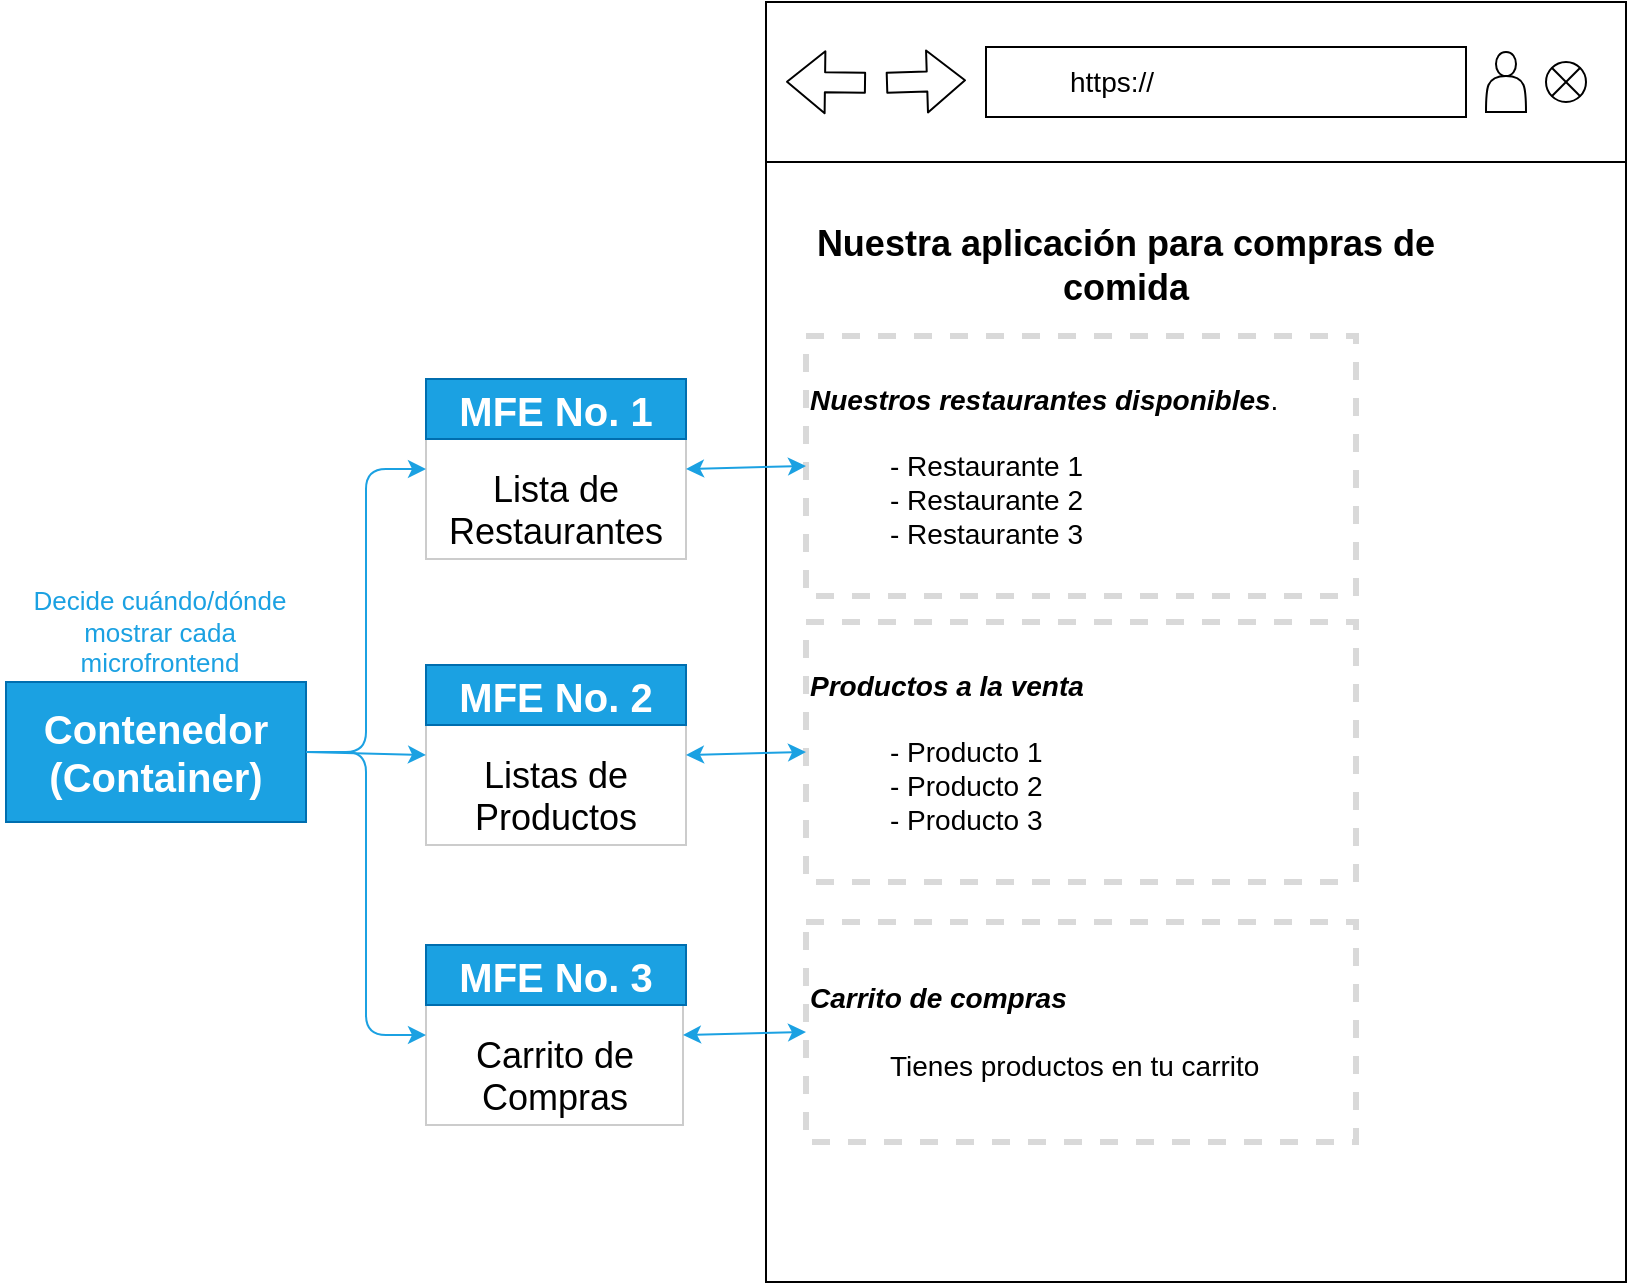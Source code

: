 <mxfile>
    <diagram name="img_7" id="j9WOxoY7QaXKJfFNjWSs">
        <mxGraphModel dx="606" dy="488" grid="1" gridSize="10" guides="1" tooltips="1" connect="1" arrows="1" fold="1" page="1" pageScale="1" pageWidth="850" pageHeight="1100" math="0" shadow="0">
            <root>
                <mxCell id="0q3lHIbsL6-f0cUBK-X--0"/>
                <mxCell id="0q3lHIbsL6-f0cUBK-X--1" parent="0q3lHIbsL6-f0cUBK-X--0"/>
                <mxCell id="0q3lHIbsL6-f0cUBK-X--2" value="&lt;span style=&quot;font-size: 18px;&quot;&gt;&lt;font style=&quot;font-size: 18px;&quot; color=&quot;#000000&quot;&gt;Lista de Restaurantes&lt;/font&gt;&lt;/span&gt;" style="rounded=0;whiteSpace=wrap;html=1;strokeColor=#CCCCCC;fillColor=#FFFFFF;fontStyle=0;fontSize=18;verticalAlign=bottom;" parent="0q3lHIbsL6-f0cUBK-X--1" vertex="1">
                    <mxGeometry x="230" y="278.5" width="130" height="90" as="geometry"/>
                </mxCell>
                <mxCell id="0q3lHIbsL6-f0cUBK-X--3" value="&lt;font style=&quot;font-size: 18px;&quot; color=&quot;#000000&quot;&gt;Listas de Productos&lt;/font&gt;" style="rounded=0;whiteSpace=wrap;html=1;strokeColor=#CCCCCC;fillColor=#FFFFFF;fontSize=18;verticalAlign=bottom;" parent="0q3lHIbsL6-f0cUBK-X--1" vertex="1">
                    <mxGeometry x="230" y="421.5" width="130" height="90" as="geometry"/>
                </mxCell>
                <mxCell id="0q3lHIbsL6-f0cUBK-X--4" value="Carrito de Compras" style="rounded=0;whiteSpace=wrap;html=1;strokeColor=#CCCCCC;fillColor=#FFFFFF;fontStyle=0;fontSize=18;fontColor=#000000;verticalAlign=bottom;" parent="0q3lHIbsL6-f0cUBK-X--1" vertex="1">
                    <mxGeometry x="230" y="561.5" width="128.5" height="90" as="geometry"/>
                </mxCell>
                <mxCell id="0q3lHIbsL6-f0cUBK-X--5" value="MFE No. 1" style="rounded=0;whiteSpace=wrap;html=1;strokeWidth=1;fontSize=20;fillColor=#1BA1E2;strokeColor=#006EAF;fontStyle=1;fontColor=#FFFFFF;" parent="0q3lHIbsL6-f0cUBK-X--1" vertex="1">
                    <mxGeometry x="230" y="278.5" width="130" height="30" as="geometry"/>
                </mxCell>
                <mxCell id="0q3lHIbsL6-f0cUBK-X--6" value="MFE No. 2" style="rounded=0;whiteSpace=wrap;html=1;strokeWidth=1;fontSize=20;fillColor=#1BA1E2;strokeColor=#006EAF;fontStyle=1;fontColor=#FFFFFF;" parent="0q3lHIbsL6-f0cUBK-X--1" vertex="1">
                    <mxGeometry x="230" y="421.5" width="130" height="30" as="geometry"/>
                </mxCell>
                <mxCell id="0q3lHIbsL6-f0cUBK-X--7" value="MFE No. 3" style="rounded=0;whiteSpace=wrap;html=1;strokeWidth=1;fontSize=20;fillColor=#1BA1E2;strokeColor=#006EAF;fontStyle=1;fontColor=#FFFFFF;" parent="0q3lHIbsL6-f0cUBK-X--1" vertex="1">
                    <mxGeometry x="230" y="561.5" width="130" height="30" as="geometry"/>
                </mxCell>
                <mxCell id="0q3lHIbsL6-f0cUBK-X--8" value="" style="rounded=0;whiteSpace=wrap;html=1;" parent="0q3lHIbsL6-f0cUBK-X--1" vertex="1">
                    <mxGeometry x="400" y="90" width="430" height="640" as="geometry"/>
                </mxCell>
                <mxCell id="0q3lHIbsL6-f0cUBK-X--9" value="" style="rounded=0;whiteSpace=wrap;html=1;" parent="0q3lHIbsL6-f0cUBK-X--1" vertex="1">
                    <mxGeometry x="400" y="90" width="430" height="80" as="geometry"/>
                </mxCell>
                <mxCell id="0q3lHIbsL6-f0cUBK-X--10" value="&lt;blockquote style=&quot;margin: 0px 0px 0px 40px; border: none; padding: 0px; font-size: 14px;&quot;&gt;https://&lt;/blockquote&gt;" style="rounded=0;whiteSpace=wrap;html=1;align=left;fontSize=14;" parent="0q3lHIbsL6-f0cUBK-X--1" vertex="1">
                    <mxGeometry x="510" y="112.5" width="240" height="35" as="geometry"/>
                </mxCell>
                <mxCell id="0q3lHIbsL6-f0cUBK-X--11" value="" style="shape=flexArrow;endArrow=classic;html=1;" parent="0q3lHIbsL6-f0cUBK-X--1" edge="1">
                    <mxGeometry width="50" height="50" relative="1" as="geometry">
                        <mxPoint x="450" y="130.38" as="sourcePoint"/>
                        <mxPoint x="410" y="129.88" as="targetPoint"/>
                    </mxGeometry>
                </mxCell>
                <mxCell id="0q3lHIbsL6-f0cUBK-X--12" value="" style="shape=flexArrow;endArrow=classic;html=1;entryX=0;entryY=0.75;entryDx=0;entryDy=0;" parent="0q3lHIbsL6-f0cUBK-X--1" edge="1">
                    <mxGeometry width="50" height="50" relative="1" as="geometry">
                        <mxPoint x="460" y="130.38" as="sourcePoint"/>
                        <mxPoint x="500" y="129.13" as="targetPoint"/>
                    </mxGeometry>
                </mxCell>
                <mxCell id="0q3lHIbsL6-f0cUBK-X--13" value="" style="shape=sumEllipse;perimeter=ellipsePerimeter;whiteSpace=wrap;html=1;backgroundOutline=1;" parent="0q3lHIbsL6-f0cUBK-X--1" vertex="1">
                    <mxGeometry x="790" y="120" width="20" height="20" as="geometry"/>
                </mxCell>
                <mxCell id="0q3lHIbsL6-f0cUBK-X--14" value="" style="shape=actor;whiteSpace=wrap;html=1;" parent="0q3lHIbsL6-f0cUBK-X--1" vertex="1">
                    <mxGeometry x="760" y="115" width="20" height="30" as="geometry"/>
                </mxCell>
                <mxCell id="0q3lHIbsL6-f0cUBK-X--15" value="Nuestra aplicación para compras de comida" style="text;html=1;strokeColor=none;fillColor=none;align=center;verticalAlign=middle;whiteSpace=wrap;rounded=0;fontStyle=1;fontSize=18;" parent="0q3lHIbsL6-f0cUBK-X--1" vertex="1">
                    <mxGeometry x="420" y="187" width="320" height="70" as="geometry"/>
                </mxCell>
                <mxCell id="0q3lHIbsL6-f0cUBK-X--16" value="&lt;div style=&quot;&quot;&gt;&lt;b&gt;&lt;i&gt;Nuestros restaurantes disponibles&lt;/i&gt;&lt;/b&gt;&lt;span&gt;.&lt;/span&gt;&lt;/div&gt;&lt;br&gt;&lt;blockquote style=&quot;margin: 0 0 0 40px ; border: none ; padding: 0px&quot;&gt;- Restaurante 1&lt;/blockquote&gt;&lt;blockquote style=&quot;margin: 0 0 0 40px ; border: none ; padding: 0px&quot;&gt;- Restaurante 2&lt;/blockquote&gt;&lt;blockquote style=&quot;margin: 0 0 0 40px ; border: none ; padding: 0px&quot;&gt;- Restaurante 3&lt;/blockquote&gt;" style="text;html=1;fillColor=none;align=left;verticalAlign=middle;whiteSpace=wrap;rounded=0;fontStyle=0;fontSize=14;dashed=1;strokeWidth=3;strokeColor=#D9D9D9;" parent="0q3lHIbsL6-f0cUBK-X--1" vertex="1">
                    <mxGeometry x="420" y="257" width="275" height="130" as="geometry"/>
                </mxCell>
                <mxCell id="0q3lHIbsL6-f0cUBK-X--17" value="&lt;b&gt;&lt;i&gt;Productos a la venta&lt;/i&gt;&lt;/b&gt;&lt;br&gt;&lt;br&gt;&lt;blockquote style=&quot;margin: 0 0 0 40px ; border: none ; padding: 0px&quot;&gt;- Producto 1&lt;/blockquote&gt;&lt;blockquote style=&quot;margin: 0 0 0 40px ; border: none ; padding: 0px&quot;&gt;- Producto 2&lt;/blockquote&gt;&lt;blockquote style=&quot;margin: 0 0 0 40px ; border: none ; padding: 0px&quot;&gt;- Producto 3&lt;/blockquote&gt;" style="text;html=1;fillColor=none;align=left;verticalAlign=middle;whiteSpace=wrap;rounded=0;fontStyle=0;fontSize=14;dashed=1;strokeWidth=3;strokeColor=#D9D9D9;" parent="0q3lHIbsL6-f0cUBK-X--1" vertex="1">
                    <mxGeometry x="420" y="400" width="275" height="130" as="geometry"/>
                </mxCell>
                <mxCell id="0q3lHIbsL6-f0cUBK-X--18" value="&lt;b&gt;&lt;i&gt;Carrito de compras&lt;/i&gt;&lt;/b&gt;&lt;br&gt;&lt;br&gt;&lt;blockquote style=&quot;margin: 0 0 0 40px ; border: none ; padding: 0px&quot;&gt;Tienes productos en tu carrito&lt;/blockquote&gt;" style="text;html=1;fillColor=none;align=left;verticalAlign=middle;whiteSpace=wrap;rounded=0;fontStyle=0;fontSize=14;dashed=1;strokeWidth=3;strokeColor=#D9D9D9;" parent="0q3lHIbsL6-f0cUBK-X--1" vertex="1">
                    <mxGeometry x="420" y="550" width="275" height="110" as="geometry"/>
                </mxCell>
                <mxCell id="0q3lHIbsL6-f0cUBK-X--19" value="" style="endArrow=classic;startArrow=classic;html=1;fontSize=13;exitX=1;exitY=0.5;exitDx=0;exitDy=0;entryX=0;entryY=0.5;entryDx=0;entryDy=0;fontColor=#1BA1E2;strokeColor=#1BA1E2;" parent="0q3lHIbsL6-f0cUBK-X--1" source="0q3lHIbsL6-f0cUBK-X--2" target="0q3lHIbsL6-f0cUBK-X--16" edge="1">
                    <mxGeometry width="50" height="50" relative="1" as="geometry">
                        <mxPoint x="520" y="740" as="sourcePoint"/>
                        <mxPoint x="570" y="690" as="targetPoint"/>
                    </mxGeometry>
                </mxCell>
                <mxCell id="0q3lHIbsL6-f0cUBK-X--20" value="" style="endArrow=classic;startArrow=classic;html=1;fontSize=13;exitX=1;exitY=0.5;exitDx=0;exitDy=0;entryX=0;entryY=0.5;entryDx=0;entryDy=0;fontColor=#1BA1E2;strokeColor=#1BA1E2;" parent="0q3lHIbsL6-f0cUBK-X--1" source="0q3lHIbsL6-f0cUBK-X--3" target="0q3lHIbsL6-f0cUBK-X--17" edge="1">
                    <mxGeometry width="50" height="50" relative="1" as="geometry">
                        <mxPoint x="310" y="464.5" as="sourcePoint"/>
                        <mxPoint x="395" y="464.5" as="targetPoint"/>
                    </mxGeometry>
                </mxCell>
                <mxCell id="0q3lHIbsL6-f0cUBK-X--21" value="" style="endArrow=classic;startArrow=classic;html=1;fontSize=13;exitX=1;exitY=0.5;exitDx=0;exitDy=0;entryX=0;entryY=0.5;entryDx=0;entryDy=0;strokeColor=#1BA1E2;" parent="0q3lHIbsL6-f0cUBK-X--1" source="0q3lHIbsL6-f0cUBK-X--4" target="0q3lHIbsL6-f0cUBK-X--18" edge="1">
                    <mxGeometry width="50" height="50" relative="1" as="geometry">
                        <mxPoint x="330" y="342" as="sourcePoint"/>
                        <mxPoint x="415" y="342" as="targetPoint"/>
                    </mxGeometry>
                </mxCell>
                <mxCell id="PTN0NNGN7PwnQ2n4if3d-0" value="Contenedor&lt;br&gt;(Container)" style="rounded=0;whiteSpace=wrap;html=1;strokeWidth=1;fontSize=20;fillColor=#1BA1E2;strokeColor=#006EAF;fontStyle=1;fontColor=#FFFFFF;" parent="0q3lHIbsL6-f0cUBK-X--1" vertex="1">
                    <mxGeometry x="20" y="430" width="150" height="70" as="geometry"/>
                </mxCell>
                <mxCell id="PTN0NNGN7PwnQ2n4if3d-2" value="" style="edgeStyle=elbowEdgeStyle;elbow=horizontal;endArrow=classic;html=1;fontSize=18;exitX=1;exitY=0.5;exitDx=0;exitDy=0;entryX=0;entryY=0.5;entryDx=0;entryDy=0;fontColor=#1BA1E2;strokeColor=#1BA1E2;" parent="0q3lHIbsL6-f0cUBK-X--1" source="PTN0NNGN7PwnQ2n4if3d-0" target="0q3lHIbsL6-f0cUBK-X--2" edge="1">
                    <mxGeometry width="50" height="50" relative="1" as="geometry">
                        <mxPoint x="540" y="680" as="sourcePoint"/>
                        <mxPoint x="590" y="630" as="targetPoint"/>
                    </mxGeometry>
                </mxCell>
                <mxCell id="PTN0NNGN7PwnQ2n4if3d-3" value="" style="edgeStyle=elbowEdgeStyle;elbow=horizontal;endArrow=classic;html=1;fontSize=18;exitX=1;exitY=0.5;exitDx=0;exitDy=0;entryX=0;entryY=0.5;entryDx=0;entryDy=0;fontColor=#1BA1E2;strokeColor=#1BA1E2;" parent="0q3lHIbsL6-f0cUBK-X--1" source="PTN0NNGN7PwnQ2n4if3d-0" target="0q3lHIbsL6-f0cUBK-X--4" edge="1">
                    <mxGeometry width="50" height="50" relative="1" as="geometry">
                        <mxPoint x="110" y="741.5" as="sourcePoint"/>
                        <mxPoint x="170" y="610" as="targetPoint"/>
                    </mxGeometry>
                </mxCell>
                <mxCell id="PTN0NNGN7PwnQ2n4if3d-4" value="" style="endArrow=classic;html=1;fontSize=18;fontColor=#FFFFFF;exitX=1;exitY=0.5;exitDx=0;exitDy=0;entryX=0;entryY=0.5;entryDx=0;entryDy=0;strokeColor=#1BA1E2;" parent="0q3lHIbsL6-f0cUBK-X--1" source="PTN0NNGN7PwnQ2n4if3d-0" target="0q3lHIbsL6-f0cUBK-X--3" edge="1">
                    <mxGeometry width="50" height="50" relative="1" as="geometry">
                        <mxPoint x="540" y="680" as="sourcePoint"/>
                        <mxPoint x="590" y="630" as="targetPoint"/>
                    </mxGeometry>
                </mxCell>
                <mxCell id="PTN0NNGN7PwnQ2n4if3d-5" value="Decide cuándo/dónde mostrar cada microfrontend" style="text;html=1;strokeColor=none;fillColor=none;align=center;verticalAlign=middle;whiteSpace=wrap;rounded=0;dashed=1;fontSize=13;fontColor=#1BA1E2;" parent="0q3lHIbsL6-f0cUBK-X--1" vertex="1">
                    <mxGeometry x="17" y="380" width="160" height="50" as="geometry"/>
                </mxCell>
            </root>
        </mxGraphModel>
    </diagram>
    <diagram id="jD4X2a0NB4mMixlL2Ap6" name="img_5">
        <mxGraphModel dx="606" dy="488" grid="1" gridSize="10" guides="1" tooltips="1" connect="1" arrows="1" fold="1" page="1" pageScale="1" pageWidth="850" pageHeight="1100" math="0" shadow="0">
            <root>
                <mxCell id="7akJQpE2wIauq2SW4Dju-0"/>
                <mxCell id="7akJQpE2wIauq2SW4Dju-1" parent="7akJQpE2wIauq2SW4Dju-0"/>
                <mxCell id="snvRbrUAllrj6BLjvfYE-0" value="" style="rounded=0;whiteSpace=wrap;html=1;" parent="7akJQpE2wIauq2SW4Dju-1" vertex="1">
                    <mxGeometry x="330" y="80" width="470" height="640" as="geometry"/>
                </mxCell>
                <mxCell id="snvRbrUAllrj6BLjvfYE-1" value="" style="rounded=0;whiteSpace=wrap;html=1;" parent="7akJQpE2wIauq2SW4Dju-1" vertex="1">
                    <mxGeometry x="330" y="80" width="470" height="80" as="geometry"/>
                </mxCell>
                <mxCell id="snvRbrUAllrj6BLjvfYE-2" value="&lt;blockquote style=&quot;margin: 0px 0px 0px 40px; border: none; padding: 0px; font-size: 14px;&quot;&gt;https://&lt;/blockquote&gt;" style="rounded=0;whiteSpace=wrap;html=1;align=left;fontSize=14;" parent="7akJQpE2wIauq2SW4Dju-1" vertex="1">
                    <mxGeometry x="440" y="102.5" width="280" height="35" as="geometry"/>
                </mxCell>
                <mxCell id="snvRbrUAllrj6BLjvfYE-6" value="" style="shape=flexArrow;endArrow=classic;html=1;" parent="7akJQpE2wIauq2SW4Dju-1" edge="1">
                    <mxGeometry width="50" height="50" relative="1" as="geometry">
                        <mxPoint x="382" y="120" as="sourcePoint"/>
                        <mxPoint x="342" y="119.5" as="targetPoint"/>
                    </mxGeometry>
                </mxCell>
                <mxCell id="snvRbrUAllrj6BLjvfYE-7" value="" style="shape=flexArrow;endArrow=classic;html=1;entryX=0;entryY=0.75;entryDx=0;entryDy=0;" parent="7akJQpE2wIauq2SW4Dju-1" edge="1">
                    <mxGeometry width="50" height="50" relative="1" as="geometry">
                        <mxPoint x="392" y="120" as="sourcePoint"/>
                        <mxPoint x="432" y="118.75" as="targetPoint"/>
                    </mxGeometry>
                </mxCell>
                <mxCell id="snvRbrUAllrj6BLjvfYE-8" value="" style="shape=sumEllipse;perimeter=ellipsePerimeter;whiteSpace=wrap;html=1;backgroundOutline=1;" parent="7akJQpE2wIauq2SW4Dju-1" vertex="1">
                    <mxGeometry x="760" y="110" width="20" height="20" as="geometry"/>
                </mxCell>
                <mxCell id="snvRbrUAllrj6BLjvfYE-9" value="" style="shape=actor;whiteSpace=wrap;html=1;" parent="7akJQpE2wIauq2SW4Dju-1" vertex="1">
                    <mxGeometry x="730" y="105" width="20" height="30" as="geometry"/>
                </mxCell>
                <mxCell id="snvRbrUAllrj6BLjvfYE-10" value="Nuestra aplicación para compras de comida" style="text;html=1;strokeColor=none;fillColor=none;align=center;verticalAlign=middle;whiteSpace=wrap;rounded=0;fontStyle=1;fontSize=18;" parent="7akJQpE2wIauq2SW4Dju-1" vertex="1">
                    <mxGeometry x="365" y="177" width="320" height="70" as="geometry"/>
                </mxCell>
                <mxCell id="snvRbrUAllrj6BLjvfYE-11" value="&lt;div style=&quot;&quot;&gt;&lt;b&gt;&lt;i&gt;Nuestros restaurantes disponibles&lt;/i&gt;&lt;/b&gt;&lt;span&gt;.&lt;/span&gt;&lt;/div&gt;&lt;br&gt;&lt;blockquote style=&quot;margin: 0 0 0 40px ; border: none ; padding: 0px&quot;&gt;- Restaurante 1&lt;/blockquote&gt;&lt;blockquote style=&quot;margin: 0 0 0 40px ; border: none ; padding: 0px&quot;&gt;- Restaurante 2&lt;/blockquote&gt;&lt;blockquote style=&quot;margin: 0 0 0 40px ; border: none ; padding: 0px&quot;&gt;- Restaurante 3&lt;/blockquote&gt;" style="text;html=1;fillColor=none;align=left;verticalAlign=middle;whiteSpace=wrap;rounded=0;fontStyle=0;fontSize=14;dashed=1;strokeWidth=3;strokeColor=#D9D9D9;" parent="7akJQpE2wIauq2SW4Dju-1" vertex="1">
                    <mxGeometry x="365" y="247" width="275" height="130" as="geometry"/>
                </mxCell>
                <mxCell id="snvRbrUAllrj6BLjvfYE-15" value="&lt;b&gt;&lt;i&gt;Productos a la venta&lt;/i&gt;&lt;/b&gt;&lt;br&gt;&lt;br&gt;&lt;blockquote style=&quot;margin: 0 0 0 40px ; border: none ; padding: 0px&quot;&gt;- Producto 1&lt;/blockquote&gt;&lt;blockquote style=&quot;margin: 0 0 0 40px ; border: none ; padding: 0px&quot;&gt;- Producto 2&lt;/blockquote&gt;&lt;blockquote style=&quot;margin: 0 0 0 40px ; border: none ; padding: 0px&quot;&gt;- Producto 3&lt;/blockquote&gt;" style="text;html=1;fillColor=none;align=left;verticalAlign=middle;whiteSpace=wrap;rounded=0;fontStyle=0;fontSize=14;dashed=1;strokeWidth=3;strokeColor=#D9D9D9;" parent="7akJQpE2wIauq2SW4Dju-1" vertex="1">
                    <mxGeometry x="365" y="390" width="275" height="130" as="geometry"/>
                </mxCell>
                <mxCell id="snvRbrUAllrj6BLjvfYE-16" value="&lt;b&gt;&lt;i&gt;Carrito de compras&lt;/i&gt;&lt;/b&gt;&lt;br&gt;&lt;br&gt;&lt;blockquote style=&quot;margin: 0 0 0 40px ; border: none ; padding: 0px&quot;&gt;Tienes productos en tu carrito&lt;/blockquote&gt;" style="text;html=1;fillColor=none;align=left;verticalAlign=middle;whiteSpace=wrap;rounded=0;fontStyle=0;fontSize=14;dashed=1;strokeWidth=3;strokeColor=#D9D9D9;" parent="7akJQpE2wIauq2SW4Dju-1" vertex="1">
                    <mxGeometry x="365" y="540" width="275" height="110" as="geometry"/>
                </mxCell>
                <mxCell id="snvRbrUAllrj6BLjvfYE-19" value="Componente App" style="whiteSpace=wrap;html=1;fontSize=16;" parent="7akJQpE2wIauq2SW4Dju-1" vertex="1">
                    <mxGeometry x="70" y="417.5" width="120" height="75" as="geometry"/>
                </mxCell>
                <mxCell id="snvRbrUAllrj6BLjvfYE-23" value="" style="edgeStyle=elbowEdgeStyle;elbow=horizontal;html=1;rounded=0;entryX=0;entryY=0.5;entryDx=0;entryDy=0;strokeColor=#1BA1E2;" parent="7akJQpE2wIauq2SW4Dju-1" source="snvRbrUAllrj6BLjvfYE-19" target="snvRbrUAllrj6BLjvfYE-16" edge="1">
                    <mxGeometry relative="1" as="geometry">
                        <mxPoint x="220" y="500" as="targetPoint"/>
                        <Array as="points">
                            <mxPoint x="240" y="530"/>
                        </Array>
                    </mxGeometry>
                </mxCell>
                <mxCell id="snvRbrUAllrj6BLjvfYE-24" value="" style="endArrow=classic;html=1;fontSize=14;exitX=1;exitY=0.5;exitDx=0;exitDy=0;entryX=0;entryY=0.5;entryDx=0;entryDy=0;strokeColor=#1BA1E2;" parent="7akJQpE2wIauq2SW4Dju-1" source="snvRbrUAllrj6BLjvfYE-19" target="snvRbrUAllrj6BLjvfYE-15" edge="1">
                    <mxGeometry width="50" height="50" relative="1" as="geometry">
                        <mxPoint x="390" y="560" as="sourcePoint"/>
                        <mxPoint x="440" y="510" as="targetPoint"/>
                    </mxGeometry>
                </mxCell>
                <mxCell id="snvRbrUAllrj6BLjvfYE-26" value="Componente&lt;br style=&quot;font-size: 13px;&quot;&gt;Restaurantes" style="text;html=1;strokeColor=none;align=center;verticalAlign=middle;whiteSpace=wrap;rounded=0;dashed=1;fontSize=13;fontColor=#99CCFF;" parent="7akJQpE2wIauq2SW4Dju-1" vertex="1">
                    <mxGeometry x="231" y="260" width="110" height="50" as="geometry"/>
                </mxCell>
                <mxCell id="snvRbrUAllrj6BLjvfYE-28" value="" style="edgeStyle=elbowEdgeStyle;elbow=horizontal;html=1;rounded=0;entryX=0;entryY=0.5;entryDx=0;entryDy=0;strokeColor=#1BA1E2;" parent="7akJQpE2wIauq2SW4Dju-1" source="snvRbrUAllrj6BLjvfYE-19" target="snvRbrUAllrj6BLjvfYE-11" edge="1">
                    <mxGeometry relative="1" as="geometry">
                        <mxPoint x="230" y="455" as="sourcePoint"/>
                        <mxPoint x="365" y="312" as="targetPoint"/>
                        <Array as="points">
                            <mxPoint x="240" y="380"/>
                        </Array>
                    </mxGeometry>
                </mxCell>
                <mxCell id="snvRbrUAllrj6BLjvfYE-30" value="Componente&lt;br style=&quot;font-size: 13px;&quot;&gt;Productos" style="text;html=1;strokeColor=none;align=center;verticalAlign=middle;whiteSpace=wrap;rounded=0;dashed=1;fontSize=13;fontColor=#99CCFF;" parent="7akJQpE2wIauq2SW4Dju-1" vertex="1">
                    <mxGeometry x="229" y="400" width="110" height="50" as="geometry"/>
                </mxCell>
                <mxCell id="snvRbrUAllrj6BLjvfYE-31" value="Componente&lt;br style=&quot;font-size: 13px;&quot;&gt;Carrito" style="text;html=1;strokeColor=none;fillColor=none;align=center;verticalAlign=middle;whiteSpace=wrap;rounded=0;dashed=1;fontSize=13;fontColor=#99CCFF;" parent="7akJQpE2wIauq2SW4Dju-1" vertex="1">
                    <mxGeometry x="231" y="541" width="110" height="50" as="geometry"/>
                </mxCell>
                <mxCell id="snvRbrUAllrj6BLjvfYE-32" value="Single Page Application" style="text;html=1;strokeColor=none;align=center;verticalAlign=middle;whiteSpace=wrap;rounded=0;dashed=1;fontSize=12;fontColor=#99CCFF;" parent="7akJQpE2wIauq2SW4Dju-1" vertex="1">
                    <mxGeometry x="50" y="492.5" width="160" height="30" as="geometry"/>
                </mxCell>
            </root>
        </mxGraphModel>
    </diagram>
    <diagram id="S5mb1oGBvukjhJmNOKLZ" name="App">
        <mxGraphModel dx="606" dy="488" grid="1" gridSize="10" guides="1" tooltips="1" connect="1" arrows="1" fold="1" page="1" pageScale="1" pageWidth="827" pageHeight="1169" math="0" shadow="0">
            <root>
                <mxCell id="HmPlu7-ccYvS1Fc_cOn0-0"/>
                <mxCell id="HmPlu7-ccYvS1Fc_cOn0-1" parent="HmPlu7-ccYvS1Fc_cOn0-0"/>
                <mxCell id="-j9peHZgdj3hsEry_TXD-0" value="" style="dashed=0;shape=rect;fillColor=#ffffff;strokeColor=none;sketch=0;fontStyle=0" vertex="1" parent="HmPlu7-ccYvS1Fc_cOn0-1">
                    <mxGeometry x="40" y="40" width="358" height="642" as="geometry"/>
                </mxCell>
                <mxCell id="-j9peHZgdj3hsEry_TXD-1" value="12:30" style="dashed=0;shape=rect;align=right;fillColor=#1976D2;strokeColor=none;fontColor=#ffffff;spacingRight=4;spacingTop=1;fontStyle=0;fontSize=13;resizeWidth=1;" vertex="1" parent="-j9peHZgdj3hsEry_TXD-0">
                    <mxGeometry width="358" height="24" relative="1" as="geometry"/>
                </mxCell>
                <mxCell id="-j9peHZgdj3hsEry_TXD-2" value="" style="dashed=0;shape=mxgraph.gmdl.top_bar;strokeColor=none;" vertex="1" parent="-j9peHZgdj3hsEry_TXD-1">
                    <mxGeometry x="1" y="0.5" width="46" height="14" relative="1" as="geometry">
                        <mxPoint x="-92" y="-7" as="offset"/>
                    </mxGeometry>
                </mxCell>
                <mxCell id="-j9peHZgdj3hsEry_TXD-3" value="" style="dashed=0;shape=rect;strokeColor=none;fillColor=#2196F3;resizeWidth=1;" vertex="1" parent="-j9peHZgdj3hsEry_TXD-0">
                    <mxGeometry width="358" height="110" relative="1" as="geometry">
                        <mxPoint y="24" as="offset"/>
                    </mxGeometry>
                </mxCell>
                <mxCell id="-j9peHZgdj3hsEry_TXD-4" value="¿Qué quieres comer?" style="dashed=0;shape=mxgraph.gmdl.marginRect;rectMargin=6;strokeColor=none;fillColor=#ffffff;fontColor=#B3B3B3;fontSize=13;spacingRight=50;resizeWidth=1;" vertex="1" parent="-j9peHZgdj3hsEry_TXD-3">
                    <mxGeometry width="358" height="60" relative="1" as="geometry"/>
                </mxCell>
                <mxCell id="-j9peHZgdj3hsEry_TXD-5" value="" style="dashed=0;shape=mxgraph.gmdl.search;strokeColor=#666666;fillColor=none;strokeWidth=2;" vertex="1" parent="-j9peHZgdj3hsEry_TXD-4">
                    <mxGeometry y="0.5" width="18" height="18" relative="1" as="geometry">
                        <mxPoint x="22" y="-9" as="offset"/>
                    </mxGeometry>
                </mxCell>
                <mxCell id="-j9peHZgdj3hsEry_TXD-6" value="" style="dashed=0;shape=mxgraph.gmdl.voice;strokeColor=#666666;fillColor=#666666;strokeWidth=2;" vertex="1" parent="-j9peHZgdj3hsEry_TXD-4">
                    <mxGeometry x="1" y="0.5" width="11" height="20" relative="1" as="geometry">
                        <mxPoint x="-70" y="-10" as="offset"/>
                    </mxGeometry>
                </mxCell>
                <mxCell id="-j9peHZgdj3hsEry_TXD-7" value="" style="dashed=0;shape=mxgraph.gmdl.settings;strokeColor=none;fillColor=#666666;" vertex="1" parent="-j9peHZgdj3hsEry_TXD-4">
                    <mxGeometry x="1" y="0.5" width="6" height="18" relative="1" as="geometry">
                        <mxPoint x="-31" y="-9" as="offset"/>
                    </mxGeometry>
                </mxCell>
                <mxCell id="-j9peHZgdj3hsEry_TXD-8" value="Hamburguesa" style="text;align=center;fontColor=#FFFFFF;fontStyle=0;verticalAlign=middle;fontSize=14;resizeWidth=1;" vertex="1" parent="-j9peHZgdj3hsEry_TXD-3">
                    <mxGeometry y="1" width="119" height="48" relative="1" as="geometry">
                        <mxPoint y="-48" as="offset"/>
                    </mxGeometry>
                </mxCell>
                <mxCell id="-j9peHZgdj3hsEry_TXD-9" value="Pizza" style="text;align=center;fontColor=#FFFFFF;fontStyle=0;verticalAlign=middle;fontSize=14;resizeWidth=1;" vertex="1" parent="-j9peHZgdj3hsEry_TXD-3">
                    <mxGeometry x="0.333" y="1" width="119" height="48" relative="1" as="geometry">
                        <mxPoint y="-48" as="offset"/>
                    </mxGeometry>
                </mxCell>
                <mxCell id="-j9peHZgdj3hsEry_TXD-10" value="Sushi" style="text;align=center;fontColor=#FFFFFF;fontStyle=0;verticalAlign=middle;fontSize=14;resizeWidth=1;" vertex="1" parent="-j9peHZgdj3hsEry_TXD-3">
                    <mxGeometry x="0.667" y="1" width="119" height="48" relative="1" as="geometry">
                        <mxPoint y="-48" as="offset"/>
                    </mxGeometry>
                </mxCell>
                <mxCell id="-j9peHZgdj3hsEry_TXD-11" value="Hamburguesa" style="shape=rect;fillColor=#BDBDBD;strokeColor=none;shadow=0;align=left;verticalAlign=bottom;spacing=0;spacingLeft=18;spacingBottom=8;fontColor=#FFFFFF;resizeWidth=1;resizeHeight=1;" vertex="1" parent="-j9peHZgdj3hsEry_TXD-0">
                    <mxGeometry width="178" height="136" relative="1" as="geometry">
                        <mxPoint y="135" as="offset"/>
                    </mxGeometry>
                </mxCell>
                <mxCell id="-j9peHZgdj3hsEry_TXD-12" value="Restaurante 1 ★" style="text;whiteSpace=wrap;fontColor=#ffffff;spacingLeft=16;verticalAlign=middle;fontSize=14;html=1;resizeWidth=1;" vertex="1" parent="-j9peHZgdj3hsEry_TXD-11">
                    <mxGeometry y="1" width="178" height="20" relative="1" as="geometry">
                        <mxPoint y="-44" as="offset"/>
                    </mxGeometry>
                </mxCell>
                <mxCell id="-j9peHZgdj3hsEry_TXD-13" value="Hamburguesa" style="shape=rect;fillColor=#BDBDBD;strokeColor=none;shadow=0;align=left;verticalAlign=bottom;spacing=0;spacingLeft=18;spacingBottom=8;fontColor=#FFFFFF;resizeWidth=1;resizeHeight=1;" vertex="1" parent="-j9peHZgdj3hsEry_TXD-0">
                    <mxGeometry x="0.5" width="179" height="136" relative="1" as="geometry">
                        <mxPoint y="135" as="offset"/>
                    </mxGeometry>
                </mxCell>
                <mxCell id="-j9peHZgdj3hsEry_TXD-14" value="Restaurante 2 ★" style="text;whiteSpace=wrap;fontColor=#ffffff;spacingLeft=16;verticalAlign=middle;fontSize=14;html=1;" vertex="1" parent="-j9peHZgdj3hsEry_TXD-13">
                    <mxGeometry y="1" width="179" height="20" relative="1" as="geometry">
                        <mxPoint y="-44" as="offset"/>
                    </mxGeometry>
                </mxCell>
                <mxCell id="-j9peHZgdj3hsEry_TXD-15" value="Pizza" style="shape=rect;fillColor=#BDBDBD;strokeColor=none;shadow=0;align=left;verticalAlign=bottom;spacing=0;spacingLeft=18;spacingBottom=8;fontColor=#FFFFFF;resizeWidth=1;resizeHeight=1;" vertex="1" parent="-j9peHZgdj3hsEry_TXD-0">
                    <mxGeometry y="0.213" width="178" height="136" relative="1" as="geometry">
                        <mxPoint y="135" as="offset"/>
                    </mxGeometry>
                </mxCell>
                <mxCell id="-j9peHZgdj3hsEry_TXD-16" value="Restaurante 3 ★" style="text;whiteSpace=wrap;fontColor=#ffffff;spacingLeft=16;verticalAlign=middle;fontSize=14;html=1;" vertex="1" parent="-j9peHZgdj3hsEry_TXD-15">
                    <mxGeometry y="1" width="178" height="20" relative="1" as="geometry">
                        <mxPoint y="-44" as="offset"/>
                    </mxGeometry>
                </mxCell>
                <mxCell id="-j9peHZgdj3hsEry_TXD-17" value="Sushi" style="shape=rect;fillColor=#BDBDBD;strokeColor=none;shadow=0;align=left;verticalAlign=bottom;spacing=0;spacingLeft=18;spacingBottom=8;fontColor=#FFFFFF;resizeWidth=1;resizeHeight=1;" vertex="1" parent="-j9peHZgdj3hsEry_TXD-0">
                    <mxGeometry x="0.5" y="0.213" width="179" height="136" relative="1" as="geometry">
                        <mxPoint y="135" as="offset"/>
                    </mxGeometry>
                </mxCell>
                <mxCell id="-j9peHZgdj3hsEry_TXD-18" value="Restaurante 4 ★" style="text;whiteSpace=wrap;fontColor=#ffffff;spacingLeft=16;verticalAlign=middle;fontSize=14;html=1;" vertex="1" parent="-j9peHZgdj3hsEry_TXD-17">
                    <mxGeometry y="1" width="179" height="20" relative="1" as="geometry">
                        <mxPoint y="-44" as="offset"/>
                    </mxGeometry>
                </mxCell>
                <mxCell id="-j9peHZgdj3hsEry_TXD-19" value="Otros" style="shape=rect;fillColor=#BDBDBD;strokeColor=none;shadow=0;resizeWidth=1;resizeHeight=1;verticalAlign=bottom;align=left;spacingLeft=16;" vertex="1" parent="-j9peHZgdj3hsEry_TXD-0">
                    <mxGeometry y="0.427" width="178" height="136" relative="1" as="geometry">
                        <mxPoint y="135" as="offset"/>
                    </mxGeometry>
                </mxCell>
                <mxCell id="-j9peHZgdj3hsEry_TXD-20" value="Otros" style="shape=rect;fillColor=#BDBDBD;strokeColor=none;shadow=0;resizeWidth=1;resizeHeight=1;verticalAlign=bottom;align=left;spacingLeft=18;" vertex="1" parent="-j9peHZgdj3hsEry_TXD-0">
                    <mxGeometry x="0.5" y="0.427" width="179" height="136" relative="1" as="geometry">
                        <mxPoint y="135" as="offset"/>
                    </mxGeometry>
                </mxCell>
                <mxCell id="-j9peHZgdj3hsEry_TXD-21" value="" style="shape=rect;fillColor=#BDBDBD;strokeColor=none;shadow=0;resizeWidth=1;resizeHeight=1;" vertex="1" parent="-j9peHZgdj3hsEry_TXD-0">
                    <mxGeometry y="0.64" width="178" height="70" relative="1" as="geometry">
                        <mxPoint y="135" as="offset"/>
                    </mxGeometry>
                </mxCell>
                <mxCell id="-j9peHZgdj3hsEry_TXD-22" value="" style="shape=rect;fillColor=#BDBDBD;strokeColor=none;shadow=0;resizeWidth=1;resizeHeight=1;" vertex="1" parent="-j9peHZgdj3hsEry_TXD-0">
                    <mxGeometry x="0.5" y="0.64" width="179" height="70" relative="1" as="geometry">
                        <mxPoint y="135" as="offset"/>
                    </mxGeometry>
                </mxCell>
                <mxCell id="-j9peHZgdj3hsEry_TXD-23" value="" style="dashed=0;shape=rect;strokeColor=none;fillColor=#000000;resizeWidth=1;" vertex="1" parent="-j9peHZgdj3hsEry_TXD-0">
                    <mxGeometry y="1" width="358" height="48" relative="1" as="geometry">
                        <mxPoint y="-48" as="offset"/>
                    </mxGeometry>
                </mxCell>
                <mxCell id="-j9peHZgdj3hsEry_TXD-24" value="" style="dashed=0;shape=mxgraph.gmdl.back;strokeColor=#ffffff;fillColor=#000000;strokeWidth=2;" vertex="1" parent="-j9peHZgdj3hsEry_TXD-23">
                    <mxGeometry x="0.25" y="0.5" width="14" height="14" relative="1" as="geometry">
                        <mxPoint x="-7" y="-7" as="offset"/>
                    </mxGeometry>
                </mxCell>
                <mxCell id="-j9peHZgdj3hsEry_TXD-25" value="" style="shape=ellipse;strokeColor=#ffffff;fillColor=#000000;strokeWidth=2;" vertex="1" parent="-j9peHZgdj3hsEry_TXD-23">
                    <mxGeometry x="0.5" y="0.5" width="14" height="14" relative="1" as="geometry">
                        <mxPoint x="-7" y="-7" as="offset"/>
                    </mxGeometry>
                </mxCell>
                <mxCell id="-j9peHZgdj3hsEry_TXD-26" value="Restaurante 5" style="text;whiteSpace=wrap;fontColor=#ffffff;spacingLeft=16;verticalAlign=middle;fontSize=14;html=1;resizeWidth=1;" vertex="1" parent="-j9peHZgdj3hsEry_TXD-0">
                    <mxGeometry y="510" width="178" height="20" as="geometry"/>
                </mxCell>
                <mxCell id="-j9peHZgdj3hsEry_TXD-27" value="Restaurante 5" style="text;whiteSpace=wrap;fontColor=#ffffff;spacingLeft=16;verticalAlign=middle;fontSize=14;html=1;resizeWidth=1;" vertex="1" parent="-j9peHZgdj3hsEry_TXD-0">
                    <mxGeometry x="178" y="510" width="178" height="20" as="geometry"/>
                </mxCell>
                <mxCell id="vOvZFyl1ThOGunCFdDTf-0" value="" style="dashed=0;shape=rect;fillColor=#ffffff;strokeColor=none;sketch=0;align=left;" vertex="1" parent="HmPlu7-ccYvS1Fc_cOn0-1">
                    <mxGeometry x="800" y="40" width="358" height="642" as="geometry"/>
                </mxCell>
                <mxCell id="vOvZFyl1ThOGunCFdDTf-1" value="12:30" style="dashed=0;shape=rect;align=right;fillColor=#1976D2;strokeColor=none;fontColor=#ffffff;spacingRight=4;spacingTop=1;fontStyle=0;fontSize=13;resizeWidth=1;" vertex="1" parent="vOvZFyl1ThOGunCFdDTf-0">
                    <mxGeometry width="358" height="24" relative="1" as="geometry"/>
                </mxCell>
                <mxCell id="vOvZFyl1ThOGunCFdDTf-2" value="" style="dashed=0;shape=mxgraph.gmdl.top_bar;strokeColor=none;" vertex="1" parent="vOvZFyl1ThOGunCFdDTf-1">
                    <mxGeometry x="1" y="0.5" width="46" height="14" relative="1" as="geometry">
                        <mxPoint x="-92" y="-7" as="offset"/>
                    </mxGeometry>
                </mxCell>
                <mxCell id="vOvZFyl1ThOGunCFdDTf-3" value="" style="dashed=0;shape=rect;strokeColor=none;fillColor=#2196F3;resizeWidth=1;" vertex="1" parent="vOvZFyl1ThOGunCFdDTf-0">
                    <mxGeometry width="359" height="114" relative="1" as="geometry">
                        <mxPoint y="24" as="offset"/>
                    </mxGeometry>
                </mxCell>
                <mxCell id="vOvZFyl1ThOGunCFdDTf-4" value="" style="dashed=0;shape=mxgraph.gmdl.settings;strokeColor=none;fillColor=#FFFFFF;" vertex="1" parent="vOvZFyl1ThOGunCFdDTf-3">
                    <mxGeometry x="333" y="19" width="6" height="18" as="geometry">
                        <mxPoint x="-31" y="-9" as="offset"/>
                    </mxGeometry>
                </mxCell>
                <mxCell id="vOvZFyl1ThOGunCFdDTf-5" value="" style="html=1;verticalLabelPosition=bottom;align=center;labelBackgroundColor=#ffffff;verticalAlign=top;strokeWidth=2;shadow=0;dashed=0;shape=mxgraph.ios7.icons.shopping_cart;fillColor=#1ba1e2;fontColor=#ffffff;strokeColor=#FFFFFF;" vertex="1" parent="vOvZFyl1ThOGunCFdDTf-3">
                    <mxGeometry x="294" y="15.25" width="30" height="25.5" as="geometry"/>
                </mxCell>
                <mxCell id="vOvZFyl1ThOGunCFdDTf-6" value="Cantidad" style="text;align=center;fontColor=#FFFFFF;fontStyle=0;verticalAlign=middle;fontSize=14;resizeWidth=1;" vertex="1" parent="vOvZFyl1ThOGunCFdDTf-3">
                    <mxGeometry x="158" y="66" width="82" height="48" as="geometry"/>
                </mxCell>
                <mxCell id="vOvZFyl1ThOGunCFdDTf-7" value="Valor" style="text;align=center;fontColor=#FFFFFF;fontStyle=0;verticalAlign=middle;fontSize=14;resizeWidth=1;" vertex="1" parent="vOvZFyl1ThOGunCFdDTf-3">
                    <mxGeometry x="270" y="66" width="80" height="48" as="geometry"/>
                </mxCell>
                <mxCell id="vOvZFyl1ThOGunCFdDTf-8" value="" style="dashed=0;shape=rect;strokeColor=none;fillColor=#000000;resizeWidth=1;" vertex="1" parent="vOvZFyl1ThOGunCFdDTf-0">
                    <mxGeometry y="1" width="358" height="48" relative="1" as="geometry">
                        <mxPoint y="-48" as="offset"/>
                    </mxGeometry>
                </mxCell>
                <mxCell id="vOvZFyl1ThOGunCFdDTf-9" value="" style="dashed=0;shape=mxgraph.gmdl.back;strokeColor=#ffffff;fillColor=#000000;strokeWidth=2;" vertex="1" parent="vOvZFyl1ThOGunCFdDTf-8">
                    <mxGeometry x="0.25" y="0.5" width="14" height="14" relative="1" as="geometry">
                        <mxPoint x="-7" y="-7" as="offset"/>
                    </mxGeometry>
                </mxCell>
                <mxCell id="vOvZFyl1ThOGunCFdDTf-10" value="" style="shape=ellipse;strokeColor=#ffffff;fillColor=#000000;strokeWidth=2;" vertex="1" parent="vOvZFyl1ThOGunCFdDTf-8">
                    <mxGeometry x="0.5" y="0.5" width="14" height="14" relative="1" as="geometry">
                        <mxPoint x="-7" y="-7" as="offset"/>
                    </mxGeometry>
                </mxCell>
                <mxCell id="vOvZFyl1ThOGunCFdDTf-11" value="" style="shape=rect;strokeColor=#ffffff;fillColor=#000000;strokeWidth=2;" vertex="1" parent="vOvZFyl1ThOGunCFdDTf-8">
                    <mxGeometry x="0.75" y="0.5" width="14" height="14" relative="1" as="geometry">
                        <mxPoint x="-7" y="-7" as="offset"/>
                    </mxGeometry>
                </mxCell>
                <mxCell id="vOvZFyl1ThOGunCFdDTf-12" value="" style="group" vertex="1" connectable="0" parent="vOvZFyl1ThOGunCFdDTf-0">
                    <mxGeometry x="3" y="140" width="358" height="412" as="geometry"/>
                </mxCell>
                <mxCell id="vOvZFyl1ThOGunCFdDTf-13" value="" style="shape=rect;fillColor=#ffffff;strokeColor=#eeeeee;shadow=0;resizeWidth=1;" vertex="1" parent="vOvZFyl1ThOGunCFdDTf-12">
                    <mxGeometry width="350" height="103" as="geometry"/>
                </mxCell>
                <mxCell id="vOvZFyl1ThOGunCFdDTf-14" value="Título Producto 1" style="text;whiteSpace=wrap;fontColor=#000000;verticalAlign=top;align=left;fontSize=15;spacing=16;spacingBottom=0;spacingTop=-12;resizeWidth=1;" vertex="1" parent="vOvZFyl1ThOGunCFdDTf-13">
                    <mxGeometry width="238.547" height="60" relative="1" as="geometry"/>
                </mxCell>
                <mxCell id="vOvZFyl1ThOGunCFdDTf-15" value="Descripción 1&#10;Nombre del restaurante" style="text;whiteSpace=wrap;spacingLeft=16;spacingRight=16;spacing=0;fontSize=13;fontColor=#000000;spacingBottom=0;spacingTop=-5;resizeWidth=1;" vertex="1" parent="vOvZFyl1ThOGunCFdDTf-13">
                    <mxGeometry width="238.547" height="20" relative="1" as="geometry">
                        <mxPoint y="33" as="offset"/>
                    </mxGeometry>
                </mxCell>
                <mxCell id="vOvZFyl1ThOGunCFdDTf-16" value="$ 10.000 COP" style="text;whiteSpace=wrap;spacingLeft=16;spacingRight=16;spacing=0;fontSize=12;fontColor=#999999;spacingBottom=0;spacingTop=-5;resizeWidth=1;" vertex="1" parent="vOvZFyl1ThOGunCFdDTf-13">
                    <mxGeometry width="238.547" height="20" relative="1" as="geometry">
                        <mxPoint y="72" as="offset"/>
                    </mxGeometry>
                </mxCell>
                <mxCell id="vOvZFyl1ThOGunCFdDTf-17" value="1" style="text;whiteSpace=wrap;fontColor=#000000;verticalAlign=top;align=left;fontSize=15;spacing=16;spacingBottom=0;spacingTop=-12;resizeWidth=1;" vertex="1" parent="vOvZFyl1ThOGunCFdDTf-13">
                    <mxGeometry x="177" width="45" height="30" as="geometry"/>
                </mxCell>
                <mxCell id="vOvZFyl1ThOGunCFdDTf-18" value="$ 10.000" style="text;whiteSpace=wrap;fontColor=#000000;verticalAlign=top;align=left;fontSize=15;spacing=16;spacingBottom=0;spacingTop=-12;resizeWidth=1;" vertex="1" parent="vOvZFyl1ThOGunCFdDTf-13">
                    <mxGeometry x="260" width="90" height="30" as="geometry"/>
                </mxCell>
                <mxCell id="vOvZFyl1ThOGunCFdDTf-19" value="" style="shape=rect;fillColor=#ffffff;strokeColor=#eeeeee;shadow=0;resizeWidth=1;" vertex="1" parent="vOvZFyl1ThOGunCFdDTf-12">
                    <mxGeometry y="103" width="350" height="103" as="geometry"/>
                </mxCell>
                <mxCell id="vOvZFyl1ThOGunCFdDTf-20" value="Título Producto 2" style="text;whiteSpace=wrap;fontColor=#000000;verticalAlign=top;align=left;fontSize=15;spacing=16;spacingBottom=0;spacingTop=-12;resizeWidth=1;" vertex="1" parent="vOvZFyl1ThOGunCFdDTf-19">
                    <mxGeometry width="238.547" height="60" relative="1" as="geometry"/>
                </mxCell>
                <mxCell id="vOvZFyl1ThOGunCFdDTf-21" value="Descripción 2&#10;Nombre del restaurante" style="text;whiteSpace=wrap;spacingLeft=16;spacingRight=16;spacing=0;fontSize=13;fontColor=#000000;spacingBottom=0;spacingTop=-5;resizeWidth=1;" vertex="1" parent="vOvZFyl1ThOGunCFdDTf-19">
                    <mxGeometry width="238.547" height="20" relative="1" as="geometry">
                        <mxPoint y="29" as="offset"/>
                    </mxGeometry>
                </mxCell>
                <mxCell id="vOvZFyl1ThOGunCFdDTf-22" value="$ 20.000 COP" style="text;whiteSpace=wrap;spacingLeft=16;spacingRight=16;spacing=0;fontSize=12;fontColor=#999999;spacingBottom=0;spacingTop=-5;resizeWidth=1;" vertex="1" parent="vOvZFyl1ThOGunCFdDTf-19">
                    <mxGeometry width="238.547" height="20" relative="1" as="geometry">
                        <mxPoint y="72" as="offset"/>
                    </mxGeometry>
                </mxCell>
                <mxCell id="vOvZFyl1ThOGunCFdDTf-23" value="$ 40.000" style="text;whiteSpace=wrap;fontColor=#000000;verticalAlign=top;align=left;fontSize=15;spacing=16;spacingBottom=0;spacingTop=-12;resizeWidth=1;" vertex="1" parent="vOvZFyl1ThOGunCFdDTf-19">
                    <mxGeometry x="260" width="90" height="30" as="geometry"/>
                </mxCell>
                <mxCell id="vOvZFyl1ThOGunCFdDTf-24" value="2" style="text;whiteSpace=wrap;fontColor=#000000;verticalAlign=top;align=left;fontSize=15;spacing=16;spacingBottom=0;spacingTop=-12;resizeWidth=1;" vertex="1" parent="vOvZFyl1ThOGunCFdDTf-19">
                    <mxGeometry x="177" width="45" height="30" as="geometry"/>
                </mxCell>
                <mxCell id="vOvZFyl1ThOGunCFdDTf-25" value="" style="shape=rect;fillColor=#ffffff;strokeColor=#eeeeee;shadow=0;resizeWidth=1;" vertex="1" parent="vOvZFyl1ThOGunCFdDTf-12">
                    <mxGeometry y="206" width="350" height="103" as="geometry"/>
                </mxCell>
                <mxCell id="vOvZFyl1ThOGunCFdDTf-26" value="Título Producto 3" style="text;whiteSpace=wrap;fontColor=#000000;verticalAlign=top;align=left;fontSize=15;spacing=16;spacingBottom=0;spacingTop=-12;resizeWidth=1;" vertex="1" parent="vOvZFyl1ThOGunCFdDTf-25">
                    <mxGeometry width="238.547" height="60" relative="1" as="geometry"/>
                </mxCell>
                <mxCell id="vOvZFyl1ThOGunCFdDTf-27" value="Descripción 3&#10;Nombre del restaurante" style="text;whiteSpace=wrap;spacingLeft=16;spacingRight=16;spacing=0;fontSize=13;fontColor=#000000;spacingBottom=0;spacingTop=-5;resizeWidth=1;" vertex="1" parent="vOvZFyl1ThOGunCFdDTf-25">
                    <mxGeometry width="238.547" height="20" relative="1" as="geometry">
                        <mxPoint y="30" as="offset"/>
                    </mxGeometry>
                </mxCell>
                <mxCell id="vOvZFyl1ThOGunCFdDTf-28" value="$ 18.000 COP" style="text;whiteSpace=wrap;spacingLeft=16;spacingRight=16;spacing=0;fontSize=12;fontColor=#999999;spacingBottom=0;spacingTop=-5;resizeWidth=1;" vertex="1" parent="vOvZFyl1ThOGunCFdDTf-25">
                    <mxGeometry width="238.547" height="20" relative="1" as="geometry">
                        <mxPoint y="72" as="offset"/>
                    </mxGeometry>
                </mxCell>
                <mxCell id="vOvZFyl1ThOGunCFdDTf-29" value="$ 18.000" style="text;whiteSpace=wrap;fontColor=#000000;verticalAlign=top;align=left;fontSize=15;spacing=16;spacingBottom=0;spacingTop=-12;resizeWidth=1;" vertex="1" parent="vOvZFyl1ThOGunCFdDTf-25">
                    <mxGeometry x="260" width="90" height="30" as="geometry"/>
                </mxCell>
                <mxCell id="vOvZFyl1ThOGunCFdDTf-30" value="1" style="text;whiteSpace=wrap;fontColor=#000000;verticalAlign=top;align=left;fontSize=15;spacing=16;spacingBottom=0;spacingTop=-12;resizeWidth=1;" vertex="1" parent="vOvZFyl1ThOGunCFdDTf-25">
                    <mxGeometry x="177" width="45" height="30" as="geometry"/>
                </mxCell>
                <mxCell id="vOvZFyl1ThOGunCFdDTf-31" value="" style="shape=rect;fillColor=#ffffff;strokeColor=#eeeeee;shadow=0;resizeWidth=1;" vertex="1" parent="vOvZFyl1ThOGunCFdDTf-12">
                    <mxGeometry y="309" width="350" height="103" as="geometry"/>
                </mxCell>
                <mxCell id="vOvZFyl1ThOGunCFdDTf-32" value="Subtotal" style="text;whiteSpace=wrap;fontColor=#000000;verticalAlign=top;align=left;fontSize=15;spacing=16;spacingBottom=0;spacingTop=-12;resizeWidth=1;" vertex="1" parent="vOvZFyl1ThOGunCFdDTf-31">
                    <mxGeometry width="160" height="30" relative="1" as="geometry"/>
                </mxCell>
                <mxCell id="vOvZFyl1ThOGunCFdDTf-33" value="Impuestos" style="text;whiteSpace=wrap;fontColor=#000000;verticalAlign=top;align=left;fontSize=15;spacing=16;spacingBottom=0;spacingTop=-12;resizeWidth=1;" vertex="1" parent="vOvZFyl1ThOGunCFdDTf-31">
                    <mxGeometry y="31" width="160" height="30" as="geometry"/>
                </mxCell>
                <mxCell id="vOvZFyl1ThOGunCFdDTf-34" value="Total" style="text;whiteSpace=wrap;fontColor=#000000;verticalAlign=top;align=left;fontSize=15;spacing=16;spacingBottom=0;spacingTop=-12;resizeWidth=1;" vertex="1" parent="vOvZFyl1ThOGunCFdDTf-31">
                    <mxGeometry y="61" width="160" height="30" as="geometry"/>
                </mxCell>
                <mxCell id="vOvZFyl1ThOGunCFdDTf-35" value="$ 68.000" style="text;whiteSpace=wrap;fontColor=#000000;verticalAlign=top;align=right;fontSize=15;spacing=16;spacingBottom=0;spacingTop=-12;resizeWidth=1;" vertex="1" parent="vOvZFyl1ThOGunCFdDTf-31">
                    <mxGeometry x="260" width="90" height="30" as="geometry"/>
                </mxCell>
                <mxCell id="vOvZFyl1ThOGunCFdDTf-36" value="$ 6.800" style="text;whiteSpace=wrap;fontColor=#000000;verticalAlign=top;align=right;fontSize=15;spacing=16;spacingBottom=0;spacingTop=-12;resizeWidth=1;" vertex="1" parent="vOvZFyl1ThOGunCFdDTf-31">
                    <mxGeometry x="260" y="31" width="90" height="30" as="geometry"/>
                </mxCell>
                <mxCell id="vOvZFyl1ThOGunCFdDTf-37" value="$ 74.800" style="text;whiteSpace=wrap;fontColor=#000000;verticalAlign=top;align=right;fontSize=15;spacing=16;spacingBottom=0;spacingTop=-12;resizeWidth=1;" vertex="1" parent="vOvZFyl1ThOGunCFdDTf-31">
                    <mxGeometry x="260" y="61" width="90" height="30" as="geometry"/>
                </mxCell>
                <mxCell id="vOvZFyl1ThOGunCFdDTf-38" value="Productos" style="text;align=center;fontColor=#FFFFFF;fontStyle=0;verticalAlign=middle;fontSize=14;resizeWidth=1;" vertex="1" parent="HmPlu7-ccYvS1Fc_cOn0-1">
                    <mxGeometry x="800" y="128" width="119" height="48" as="geometry"/>
                </mxCell>
                <mxCell id="hcc6AD4dPLHIssfpYV_2-0" value="" style="dashed=0;shape=rect;fillColor=#ffffff;strokeColor=none;sketch=0;align=left;" vertex="1" parent="HmPlu7-ccYvS1Fc_cOn0-1">
                    <mxGeometry x="420" y="40" width="358" height="642" as="geometry"/>
                </mxCell>
                <mxCell id="hcc6AD4dPLHIssfpYV_2-1" value="12:30" style="dashed=0;shape=rect;align=right;fillColor=#1976D2;strokeColor=none;fontColor=#ffffff;spacingRight=4;spacingTop=1;fontStyle=0;fontSize=13;resizeWidth=1;" vertex="1" parent="hcc6AD4dPLHIssfpYV_2-0">
                    <mxGeometry width="358" height="24" relative="1" as="geometry"/>
                </mxCell>
                <mxCell id="hcc6AD4dPLHIssfpYV_2-2" value="" style="dashed=0;shape=mxgraph.gmdl.top_bar;strokeColor=none;" vertex="1" parent="hcc6AD4dPLHIssfpYV_2-1">
                    <mxGeometry x="1" y="0.5" width="46" height="14" relative="1" as="geometry">
                        <mxPoint x="-92" y="-7" as="offset"/>
                    </mxGeometry>
                </mxCell>
                <mxCell id="hcc6AD4dPLHIssfpYV_2-3" value="" style="dashed=0;shape=rect;strokeColor=none;fillColor=#2196F3;resizeWidth=1;" vertex="1" parent="hcc6AD4dPLHIssfpYV_2-0">
                    <mxGeometry width="358" height="110" relative="1" as="geometry">
                        <mxPoint y="24" as="offset"/>
                    </mxGeometry>
                </mxCell>
                <mxCell id="hcc6AD4dPLHIssfpYV_2-4" value="Buscar un producto" style="dashed=0;shape=mxgraph.gmdl.marginRect;rectMargin=6;strokeColor=none;fillColor=#ffffff;fontColor=#B3B3B3;fontSize=13;spacingRight=50;resizeWidth=1;" vertex="1" parent="hcc6AD4dPLHIssfpYV_2-3">
                    <mxGeometry width="300" height="60" relative="1" as="geometry"/>
                </mxCell>
                <mxCell id="hcc6AD4dPLHIssfpYV_2-5" value="" style="dashed=0;shape=mxgraph.gmdl.search;strokeColor=#666666;fillColor=none;strokeWidth=2;" vertex="1" parent="hcc6AD4dPLHIssfpYV_2-4">
                    <mxGeometry y="0.5" width="18" height="18" relative="1" as="geometry">
                        <mxPoint x="22" y="-9" as="offset"/>
                    </mxGeometry>
                </mxCell>
                <mxCell id="hcc6AD4dPLHIssfpYV_2-6" value="" style="dashed=0;shape=mxgraph.gmdl.voice;strokeColor=#666666;fillColor=#666666;strokeWidth=2;" vertex="1" parent="hcc6AD4dPLHIssfpYV_2-4">
                    <mxGeometry x="1" y="0.5" width="11" height="20" relative="1" as="geometry">
                        <mxPoint x="-70" y="-10" as="offset"/>
                    </mxGeometry>
                </mxCell>
                <mxCell id="hcc6AD4dPLHIssfpYV_2-7" value="" style="dashed=0;shape=mxgraph.gmdl.settings;strokeColor=none;fillColor=#666666;" vertex="1" parent="hcc6AD4dPLHIssfpYV_2-4">
                    <mxGeometry x="1" y="0.5" width="6" height="18" relative="1" as="geometry">
                        <mxPoint x="-31" y="-9" as="offset"/>
                    </mxGeometry>
                </mxCell>
                <mxCell id="hcc6AD4dPLHIssfpYV_2-8" value="Menú" style="text;align=center;fontColor=#FFFFFF;fontStyle=0;verticalAlign=middle;fontSize=14;resizeWidth=1;" vertex="1" parent="hcc6AD4dPLHIssfpYV_2-3">
                    <mxGeometry y="1" width="119" height="48" relative="1" as="geometry">
                        <mxPoint y="-48" as="offset"/>
                    </mxGeometry>
                </mxCell>
                <mxCell id="hcc6AD4dPLHIssfpYV_2-9" value="Promociones" style="text;align=center;fontColor=#FFFFFF;fontStyle=0;verticalAlign=middle;fontSize=14;resizeWidth=1;" vertex="1" parent="hcc6AD4dPLHIssfpYV_2-3">
                    <mxGeometry x="0.333" y="1" width="119" height="48" relative="1" as="geometry">
                        <mxPoint y="-48" as="offset"/>
                    </mxGeometry>
                </mxCell>
                <mxCell id="hcc6AD4dPLHIssfpYV_2-10" value="Combos" style="text;align=center;fontColor=#FFFFFF;fontStyle=0;verticalAlign=middle;fontSize=14;resizeWidth=1;" vertex="1" parent="hcc6AD4dPLHIssfpYV_2-3">
                    <mxGeometry x="0.667" y="1" width="119" height="48" relative="1" as="geometry">
                        <mxPoint y="-48" as="offset"/>
                    </mxGeometry>
                </mxCell>
                <mxCell id="hcc6AD4dPLHIssfpYV_2-11" value="" style="html=1;verticalLabelPosition=bottom;align=center;labelBackgroundColor=#ffffff;verticalAlign=top;strokeWidth=2;shadow=0;dashed=0;shape=mxgraph.ios7.icons.shopping_cart;fillColor=#1ba1e2;fontColor=#ffffff;strokeColor=#FFFFFF;" vertex="1" parent="hcc6AD4dPLHIssfpYV_2-3">
                    <mxGeometry x="310" y="16" width="30" height="25.5" as="geometry"/>
                </mxCell>
                <mxCell id="hcc6AD4dPLHIssfpYV_2-12" value="" style="dashed=0;shape=rect;strokeColor=none;fillColor=#000000;resizeWidth=1;" vertex="1" parent="hcc6AD4dPLHIssfpYV_2-0">
                    <mxGeometry y="1" width="358" height="48" relative="1" as="geometry">
                        <mxPoint y="-48" as="offset"/>
                    </mxGeometry>
                </mxCell>
                <mxCell id="hcc6AD4dPLHIssfpYV_2-13" value="" style="dashed=0;shape=mxgraph.gmdl.back;strokeColor=#ffffff;fillColor=#000000;strokeWidth=2;" vertex="1" parent="hcc6AD4dPLHIssfpYV_2-12">
                    <mxGeometry x="0.25" y="0.5" width="14" height="14" relative="1" as="geometry">
                        <mxPoint x="-7" y="-7" as="offset"/>
                    </mxGeometry>
                </mxCell>
                <mxCell id="hcc6AD4dPLHIssfpYV_2-14" value="" style="shape=ellipse;strokeColor=#ffffff;fillColor=#000000;strokeWidth=2;" vertex="1" parent="hcc6AD4dPLHIssfpYV_2-12">
                    <mxGeometry x="0.5" y="0.5" width="14" height="14" relative="1" as="geometry">
                        <mxPoint x="-7" y="-7" as="offset"/>
                    </mxGeometry>
                </mxCell>
                <mxCell id="hcc6AD4dPLHIssfpYV_2-15" value="" style="shape=rect;strokeColor=#ffffff;fillColor=#000000;strokeWidth=2;" vertex="1" parent="hcc6AD4dPLHIssfpYV_2-12">
                    <mxGeometry x="0.75" y="0.5" width="14" height="14" relative="1" as="geometry">
                        <mxPoint x="-7" y="-7" as="offset"/>
                    </mxGeometry>
                </mxCell>
                <mxCell id="hcc6AD4dPLHIssfpYV_2-16" value="" style="group" vertex="1" connectable="0" parent="hcc6AD4dPLHIssfpYV_2-0">
                    <mxGeometry x="3" y="140" width="358" height="412" as="geometry"/>
                </mxCell>
                <mxCell id="hcc6AD4dPLHIssfpYV_2-17" value="" style="shape=rect;fillColor=#ffffff;strokeColor=#eeeeee;shadow=0;resizeWidth=1;" vertex="1" parent="hcc6AD4dPLHIssfpYV_2-16">
                    <mxGeometry width="350" height="103" as="geometry"/>
                </mxCell>
                <mxCell id="hcc6AD4dPLHIssfpYV_2-18" value="Título Producto 1" style="text;whiteSpace=wrap;fontColor=#000000;verticalAlign=top;align=left;fontSize=15;spacing=16;spacingBottom=0;spacingTop=-12;resizeWidth=1;" vertex="1" parent="hcc6AD4dPLHIssfpYV_2-17">
                    <mxGeometry width="238.547" height="60" relative="1" as="geometry"/>
                </mxCell>
                <mxCell id="hcc6AD4dPLHIssfpYV_2-19" value="Descripción 1&#10;otro" style="text;whiteSpace=wrap;spacingLeft=16;spacingRight=16;spacing=0;fontSize=13;fontColor=#000000;spacingBottom=0;spacingTop=-5;resizeWidth=1;" vertex="1" parent="hcc6AD4dPLHIssfpYV_2-17">
                    <mxGeometry width="238.547" height="20" relative="1" as="geometry">
                        <mxPoint y="33" as="offset"/>
                    </mxGeometry>
                </mxCell>
                <mxCell id="hcc6AD4dPLHIssfpYV_2-20" value="$ 10.000 COP" style="text;whiteSpace=wrap;spacingLeft=16;spacingRight=16;spacing=0;fontSize=12;fontColor=#999999;spacingBottom=0;spacingTop=-5;resizeWidth=1;" vertex="1" parent="hcc6AD4dPLHIssfpYV_2-17">
                    <mxGeometry width="238.547" height="20" relative="1" as="geometry">
                        <mxPoint y="72" as="offset"/>
                    </mxGeometry>
                </mxCell>
                <mxCell id="hcc6AD4dPLHIssfpYV_2-21" value="" style="dashed=0;shape=mxgraph.gmdl.marginRect;rectMargin=12;rectMarginLeft=-12;fillColor=#BDBDBD;strokeColor=none;" vertex="1" parent="hcc6AD4dPLHIssfpYV_2-17">
                    <mxGeometry x="238.547" width="109.497" height="103" as="geometry"/>
                </mxCell>
                <mxCell id="hcc6AD4dPLHIssfpYV_2-22" value="" style="shape=rect;fillColor=#ffffff;strokeColor=#eeeeee;shadow=0;resizeWidth=1;" vertex="1" parent="hcc6AD4dPLHIssfpYV_2-16">
                    <mxGeometry y="103" width="350" height="103" as="geometry"/>
                </mxCell>
                <mxCell id="hcc6AD4dPLHIssfpYV_2-23" value="Título Producto 2" style="text;whiteSpace=wrap;fontColor=#000000;verticalAlign=top;align=left;fontSize=15;spacing=16;spacingBottom=0;spacingTop=-12;resizeWidth=1;" vertex="1" parent="hcc6AD4dPLHIssfpYV_2-22">
                    <mxGeometry width="238.547" height="60" relative="1" as="geometry"/>
                </mxCell>
                <mxCell id="hcc6AD4dPLHIssfpYV_2-24" value="Descripción 2&#10;otro" style="text;whiteSpace=wrap;spacingLeft=16;spacingRight=16;spacing=0;fontSize=13;fontColor=#000000;spacingBottom=0;spacingTop=-5;resizeWidth=1;" vertex="1" parent="hcc6AD4dPLHIssfpYV_2-22">
                    <mxGeometry width="238.547" height="20" relative="1" as="geometry">
                        <mxPoint y="29" as="offset"/>
                    </mxGeometry>
                </mxCell>
                <mxCell id="hcc6AD4dPLHIssfpYV_2-25" value="$ 20.000 COP" style="text;whiteSpace=wrap;spacingLeft=16;spacingRight=16;spacing=0;fontSize=12;fontColor=#999999;spacingBottom=0;spacingTop=-5;resizeWidth=1;" vertex="1" parent="hcc6AD4dPLHIssfpYV_2-22">
                    <mxGeometry width="238.547" height="20" relative="1" as="geometry">
                        <mxPoint y="72" as="offset"/>
                    </mxGeometry>
                </mxCell>
                <mxCell id="hcc6AD4dPLHIssfpYV_2-26" value="" style="dashed=0;shape=mxgraph.gmdl.marginRect;rectMargin=12;rectMarginLeft=-12;fillColor=#BDBDBD;strokeColor=none;" vertex="1" parent="hcc6AD4dPLHIssfpYV_2-22">
                    <mxGeometry x="238.547" width="109.497" height="103" as="geometry"/>
                </mxCell>
                <mxCell id="hcc6AD4dPLHIssfpYV_2-27" value="" style="shape=rect;fillColor=#ffffff;strokeColor=#eeeeee;shadow=0;resizeWidth=1;" vertex="1" parent="hcc6AD4dPLHIssfpYV_2-16">
                    <mxGeometry y="206" width="350" height="103" as="geometry"/>
                </mxCell>
                <mxCell id="hcc6AD4dPLHIssfpYV_2-28" value="Título Producto 3" style="text;whiteSpace=wrap;fontColor=#000000;verticalAlign=top;align=left;fontSize=15;spacing=16;spacingBottom=0;spacingTop=-12;resizeWidth=1;" vertex="1" parent="hcc6AD4dPLHIssfpYV_2-27">
                    <mxGeometry width="238.547" height="60" relative="1" as="geometry"/>
                </mxCell>
                <mxCell id="hcc6AD4dPLHIssfpYV_2-29" value="Descripción 3&#10;otro" style="text;whiteSpace=wrap;spacingLeft=16;spacingRight=16;spacing=0;fontSize=13;fontColor=#000000;spacingBottom=0;spacingTop=-5;resizeWidth=1;" vertex="1" parent="hcc6AD4dPLHIssfpYV_2-27">
                    <mxGeometry width="238.547" height="20" relative="1" as="geometry">
                        <mxPoint y="30" as="offset"/>
                    </mxGeometry>
                </mxCell>
                <mxCell id="hcc6AD4dPLHIssfpYV_2-30" value="$ 18.000 COP" style="text;whiteSpace=wrap;spacingLeft=16;spacingRight=16;spacing=0;fontSize=12;fontColor=#999999;spacingBottom=0;spacingTop=-5;resizeWidth=1;" vertex="1" parent="hcc6AD4dPLHIssfpYV_2-27">
                    <mxGeometry width="238.547" height="20" relative="1" as="geometry">
                        <mxPoint y="72" as="offset"/>
                    </mxGeometry>
                </mxCell>
                <mxCell id="hcc6AD4dPLHIssfpYV_2-31" value="" style="dashed=0;shape=mxgraph.gmdl.marginRect;rectMargin=12;rectMarginLeft=-12;fillColor=#BDBDBD;strokeColor=none;" vertex="1" parent="hcc6AD4dPLHIssfpYV_2-27">
                    <mxGeometry x="238.547" width="109.497" height="103" as="geometry"/>
                </mxCell>
                <mxCell id="hcc6AD4dPLHIssfpYV_2-32" value="" style="shape=rect;fillColor=#ffffff;strokeColor=#eeeeee;shadow=0;resizeWidth=1;" vertex="1" parent="hcc6AD4dPLHIssfpYV_2-16">
                    <mxGeometry y="309" width="350" height="103" as="geometry"/>
                </mxCell>
                <mxCell id="hcc6AD4dPLHIssfpYV_2-33" value="Título Producto 4" style="text;whiteSpace=wrap;fontColor=#000000;verticalAlign=top;align=left;fontSize=15;spacing=16;spacingBottom=0;spacingTop=-12;resizeWidth=1;" vertex="1" parent="hcc6AD4dPLHIssfpYV_2-32">
                    <mxGeometry width="238.547" height="60" relative="1" as="geometry"/>
                </mxCell>
                <mxCell id="hcc6AD4dPLHIssfpYV_2-34" value="Descripción 4&#10;otro" style="text;whiteSpace=wrap;spacingLeft=16;spacingRight=16;spacing=0;fontSize=13;fontColor=#000000;spacingBottom=0;spacingTop=-5;resizeWidth=1;" vertex="1" parent="hcc6AD4dPLHIssfpYV_2-32">
                    <mxGeometry width="238.547" height="20" relative="1" as="geometry">
                        <mxPoint y="31" as="offset"/>
                    </mxGeometry>
                </mxCell>
                <mxCell id="hcc6AD4dPLHIssfpYV_2-35" value="$ 15.000 COP" style="text;whiteSpace=wrap;spacingLeft=16;spacingRight=16;spacing=0;fontSize=12;fontColor=#999999;spacingBottom=0;spacingTop=-5;resizeWidth=1;" vertex="1" parent="hcc6AD4dPLHIssfpYV_2-32">
                    <mxGeometry width="238.547" height="20" relative="1" as="geometry">
                        <mxPoint y="72" as="offset"/>
                    </mxGeometry>
                </mxCell>
                <mxCell id="hcc6AD4dPLHIssfpYV_2-36" value="" style="dashed=0;shape=mxgraph.gmdl.marginRect;rectMargin=12;rectMarginLeft=-12;fillColor=#BDBDBD;strokeColor=none;" vertex="1" parent="hcc6AD4dPLHIssfpYV_2-32">
                    <mxGeometry x="238.547" width="109.497" height="103" as="geometry"/>
                </mxCell>
            </root>
        </mxGraphModel>
    </diagram>
    <diagram id="wc7-4onm3ahYRUz9td3J" name="Restaurant Listing">
        <mxGraphModel dx="820" dy="488" grid="1" gridSize="10" guides="1" tooltips="1" connect="1" arrows="1" fold="1" page="1" pageScale="1" pageWidth="850" pageHeight="1100" math="0" shadow="0">
            <root>
                <mxCell id="-q1s2RqG-O2xV_8PUKcI-0"/>
                <mxCell id="-q1s2RqG-O2xV_8PUKcI-1" parent="-q1s2RqG-O2xV_8PUKcI-0"/>
                <mxCell id="GUzcQylV-YL6yN1aqlSO-0" value="" style="dashed=0;shape=rect;fillColor=#ffffff;strokeColor=none;sketch=0;fontStyle=0" parent="-q1s2RqG-O2xV_8PUKcI-1" vertex="1">
                    <mxGeometry x="40" y="40" width="358" height="642" as="geometry"/>
                </mxCell>
                <mxCell id="GUzcQylV-YL6yN1aqlSO-1" value="12:30" style="dashed=0;shape=rect;align=right;fillColor=#1976D2;strokeColor=none;fontColor=#ffffff;spacingRight=4;spacingTop=1;fontStyle=0;fontSize=13;resizeWidth=1;" parent="GUzcQylV-YL6yN1aqlSO-0" vertex="1">
                    <mxGeometry width="358" height="24" relative="1" as="geometry"/>
                </mxCell>
                <mxCell id="GUzcQylV-YL6yN1aqlSO-2" value="" style="dashed=0;shape=mxgraph.gmdl.top_bar;strokeColor=none;" parent="GUzcQylV-YL6yN1aqlSO-1" vertex="1">
                    <mxGeometry x="1" y="0.5" width="46" height="14" relative="1" as="geometry">
                        <mxPoint x="-92" y="-7" as="offset"/>
                    </mxGeometry>
                </mxCell>
                <mxCell id="GUzcQylV-YL6yN1aqlSO-3" value="" style="dashed=0;shape=rect;strokeColor=none;fillColor=#2196F3;resizeWidth=1;" parent="GUzcQylV-YL6yN1aqlSO-0" vertex="1">
                    <mxGeometry width="358" height="110" relative="1" as="geometry">
                        <mxPoint y="24" as="offset"/>
                    </mxGeometry>
                </mxCell>
                <mxCell id="GUzcQylV-YL6yN1aqlSO-4" value="¿Qué quieres comer?" style="dashed=0;shape=mxgraph.gmdl.marginRect;rectMargin=6;strokeColor=none;fillColor=#ffffff;fontColor=#B3B3B3;fontSize=13;spacingRight=50;resizeWidth=1;" parent="GUzcQylV-YL6yN1aqlSO-3" vertex="1">
                    <mxGeometry width="358" height="60" relative="1" as="geometry"/>
                </mxCell>
                <mxCell id="GUzcQylV-YL6yN1aqlSO-5" value="" style="dashed=0;shape=mxgraph.gmdl.search;strokeColor=#666666;fillColor=none;strokeWidth=2;" parent="GUzcQylV-YL6yN1aqlSO-4" vertex="1">
                    <mxGeometry y="0.5" width="18" height="18" relative="1" as="geometry">
                        <mxPoint x="22" y="-9" as="offset"/>
                    </mxGeometry>
                </mxCell>
                <mxCell id="GUzcQylV-YL6yN1aqlSO-6" value="" style="dashed=0;shape=mxgraph.gmdl.voice;strokeColor=#666666;fillColor=#666666;strokeWidth=2;" parent="GUzcQylV-YL6yN1aqlSO-4" vertex="1">
                    <mxGeometry x="1" y="0.5" width="11" height="20" relative="1" as="geometry">
                        <mxPoint x="-70" y="-10" as="offset"/>
                    </mxGeometry>
                </mxCell>
                <mxCell id="GUzcQylV-YL6yN1aqlSO-7" value="" style="dashed=0;shape=mxgraph.gmdl.settings;strokeColor=none;fillColor=#666666;" parent="GUzcQylV-YL6yN1aqlSO-4" vertex="1">
                    <mxGeometry x="1" y="0.5" width="6" height="18" relative="1" as="geometry">
                        <mxPoint x="-31" y="-9" as="offset"/>
                    </mxGeometry>
                </mxCell>
                <mxCell id="GUzcQylV-YL6yN1aqlSO-8" value="Hamburguesa" style="text;align=center;fontColor=#FFFFFF;fontStyle=0;verticalAlign=middle;fontSize=14;resizeWidth=1;" parent="GUzcQylV-YL6yN1aqlSO-3" vertex="1">
                    <mxGeometry y="1" width="119" height="48" relative="1" as="geometry">
                        <mxPoint y="-48" as="offset"/>
                    </mxGeometry>
                </mxCell>
                <mxCell id="GUzcQylV-YL6yN1aqlSO-9" value="Pizza" style="text;align=center;fontColor=#FFFFFF;fontStyle=0;verticalAlign=middle;fontSize=14;resizeWidth=1;" parent="GUzcQylV-YL6yN1aqlSO-3" vertex="1">
                    <mxGeometry x="0.333" y="1" width="119" height="48" relative="1" as="geometry">
                        <mxPoint y="-48" as="offset"/>
                    </mxGeometry>
                </mxCell>
                <mxCell id="GUzcQylV-YL6yN1aqlSO-10" value="Sushi" style="text;align=center;fontColor=#FFFFFF;fontStyle=0;verticalAlign=middle;fontSize=14;resizeWidth=1;" parent="GUzcQylV-YL6yN1aqlSO-3" vertex="1">
                    <mxGeometry x="0.667" y="1" width="119" height="48" relative="1" as="geometry">
                        <mxPoint y="-48" as="offset"/>
                    </mxGeometry>
                </mxCell>
                <mxCell id="GUzcQylV-YL6yN1aqlSO-11" value="Hamburguesa" style="shape=rect;fillColor=#BDBDBD;strokeColor=none;shadow=0;align=left;verticalAlign=bottom;spacing=0;spacingLeft=18;spacingBottom=8;fontColor=#FFFFFF;resizeWidth=1;resizeHeight=1;" parent="GUzcQylV-YL6yN1aqlSO-0" vertex="1">
                    <mxGeometry width="178" height="136" relative="1" as="geometry">
                        <mxPoint y="135" as="offset"/>
                    </mxGeometry>
                </mxCell>
                <mxCell id="GUzcQylV-YL6yN1aqlSO-12" value="Restaurante 1 ★" style="text;whiteSpace=wrap;fontColor=#ffffff;spacingLeft=16;verticalAlign=middle;fontSize=14;html=1;resizeWidth=1;" parent="GUzcQylV-YL6yN1aqlSO-11" vertex="1">
                    <mxGeometry y="1" width="178" height="20" relative="1" as="geometry">
                        <mxPoint y="-44" as="offset"/>
                    </mxGeometry>
                </mxCell>
                <mxCell id="GUzcQylV-YL6yN1aqlSO-13" value="Hamburguesa" style="shape=rect;fillColor=#BDBDBD;strokeColor=none;shadow=0;align=left;verticalAlign=bottom;spacing=0;spacingLeft=18;spacingBottom=8;fontColor=#FFFFFF;resizeWidth=1;resizeHeight=1;" parent="GUzcQylV-YL6yN1aqlSO-0" vertex="1">
                    <mxGeometry x="0.5" width="179" height="136" relative="1" as="geometry">
                        <mxPoint y="135" as="offset"/>
                    </mxGeometry>
                </mxCell>
                <mxCell id="GUzcQylV-YL6yN1aqlSO-14" value="Restaurante 2 ★" style="text;whiteSpace=wrap;fontColor=#ffffff;spacingLeft=16;verticalAlign=middle;fontSize=14;html=1;" parent="GUzcQylV-YL6yN1aqlSO-13" vertex="1">
                    <mxGeometry y="1" width="179" height="20" relative="1" as="geometry">
                        <mxPoint y="-44" as="offset"/>
                    </mxGeometry>
                </mxCell>
                <mxCell id="GUzcQylV-YL6yN1aqlSO-15" value="Pizza" style="shape=rect;fillColor=#BDBDBD;strokeColor=none;shadow=0;align=left;verticalAlign=bottom;spacing=0;spacingLeft=18;spacingBottom=8;fontColor=#FFFFFF;resizeWidth=1;resizeHeight=1;" parent="GUzcQylV-YL6yN1aqlSO-0" vertex="1">
                    <mxGeometry y="0.213" width="178" height="136" relative="1" as="geometry">
                        <mxPoint y="135" as="offset"/>
                    </mxGeometry>
                </mxCell>
                <mxCell id="GUzcQylV-YL6yN1aqlSO-16" value="Restaurante 3 ★" style="text;whiteSpace=wrap;fontColor=#ffffff;spacingLeft=16;verticalAlign=middle;fontSize=14;html=1;" parent="GUzcQylV-YL6yN1aqlSO-15" vertex="1">
                    <mxGeometry y="1" width="178" height="20" relative="1" as="geometry">
                        <mxPoint y="-44" as="offset"/>
                    </mxGeometry>
                </mxCell>
                <mxCell id="GUzcQylV-YL6yN1aqlSO-17" value="Sushi" style="shape=rect;fillColor=#BDBDBD;strokeColor=none;shadow=0;align=left;verticalAlign=bottom;spacing=0;spacingLeft=18;spacingBottom=8;fontColor=#FFFFFF;resizeWidth=1;resizeHeight=1;" parent="GUzcQylV-YL6yN1aqlSO-0" vertex="1">
                    <mxGeometry x="0.5" y="0.213" width="179" height="136" relative="1" as="geometry">
                        <mxPoint y="135" as="offset"/>
                    </mxGeometry>
                </mxCell>
                <mxCell id="GUzcQylV-YL6yN1aqlSO-18" value="Restaurante 4 ★" style="text;whiteSpace=wrap;fontColor=#ffffff;spacingLeft=16;verticalAlign=middle;fontSize=14;html=1;" parent="GUzcQylV-YL6yN1aqlSO-17" vertex="1">
                    <mxGeometry y="1" width="179" height="20" relative="1" as="geometry">
                        <mxPoint y="-44" as="offset"/>
                    </mxGeometry>
                </mxCell>
                <mxCell id="GUzcQylV-YL6yN1aqlSO-19" value="Otros" style="shape=rect;fillColor=#BDBDBD;strokeColor=none;shadow=0;resizeWidth=1;resizeHeight=1;verticalAlign=bottom;align=left;spacingLeft=16;" parent="GUzcQylV-YL6yN1aqlSO-0" vertex="1">
                    <mxGeometry y="0.427" width="178" height="136" relative="1" as="geometry">
                        <mxPoint y="135" as="offset"/>
                    </mxGeometry>
                </mxCell>
                <mxCell id="GUzcQylV-YL6yN1aqlSO-20" value="Otros" style="shape=rect;fillColor=#BDBDBD;strokeColor=none;shadow=0;resizeWidth=1;resizeHeight=1;verticalAlign=bottom;align=left;spacingLeft=18;" parent="GUzcQylV-YL6yN1aqlSO-0" vertex="1">
                    <mxGeometry x="0.5" y="0.427" width="179" height="136" relative="1" as="geometry">
                        <mxPoint y="135" as="offset"/>
                    </mxGeometry>
                </mxCell>
                <mxCell id="GUzcQylV-YL6yN1aqlSO-21" value="" style="shape=rect;fillColor=#BDBDBD;strokeColor=none;shadow=0;resizeWidth=1;resizeHeight=1;" parent="GUzcQylV-YL6yN1aqlSO-0" vertex="1">
                    <mxGeometry y="0.64" width="178" height="70" relative="1" as="geometry">
                        <mxPoint y="135" as="offset"/>
                    </mxGeometry>
                </mxCell>
                <mxCell id="GUzcQylV-YL6yN1aqlSO-22" value="" style="shape=rect;fillColor=#BDBDBD;strokeColor=none;shadow=0;resizeWidth=1;resizeHeight=1;" parent="GUzcQylV-YL6yN1aqlSO-0" vertex="1">
                    <mxGeometry x="0.5" y="0.64" width="179" height="70" relative="1" as="geometry">
                        <mxPoint y="135" as="offset"/>
                    </mxGeometry>
                </mxCell>
                <mxCell id="GUzcQylV-YL6yN1aqlSO-23" value="" style="dashed=0;shape=rect;strokeColor=none;fillColor=#000000;resizeWidth=1;" parent="GUzcQylV-YL6yN1aqlSO-0" vertex="1">
                    <mxGeometry y="1" width="358" height="48" relative="1" as="geometry">
                        <mxPoint y="-48" as="offset"/>
                    </mxGeometry>
                </mxCell>
                <mxCell id="GUzcQylV-YL6yN1aqlSO-24" value="" style="dashed=0;shape=mxgraph.gmdl.back;strokeColor=#ffffff;fillColor=#000000;strokeWidth=2;" parent="GUzcQylV-YL6yN1aqlSO-23" vertex="1">
                    <mxGeometry x="0.25" y="0.5" width="14" height="14" relative="1" as="geometry">
                        <mxPoint x="-7" y="-7" as="offset"/>
                    </mxGeometry>
                </mxCell>
                <mxCell id="GUzcQylV-YL6yN1aqlSO-25" value="" style="shape=ellipse;strokeColor=#ffffff;fillColor=#000000;strokeWidth=2;" parent="GUzcQylV-YL6yN1aqlSO-23" vertex="1">
                    <mxGeometry x="0.5" y="0.5" width="14" height="14" relative="1" as="geometry">
                        <mxPoint x="-7" y="-7" as="offset"/>
                    </mxGeometry>
                </mxCell>
                <mxCell id="GUzcQylV-YL6yN1aqlSO-26" value="Restaurante 5" style="text;whiteSpace=wrap;fontColor=#ffffff;spacingLeft=16;verticalAlign=middle;fontSize=14;html=1;resizeWidth=1;" parent="GUzcQylV-YL6yN1aqlSO-0" vertex="1">
                    <mxGeometry y="510" width="178" height="20" as="geometry"/>
                </mxCell>
                <mxCell id="GUzcQylV-YL6yN1aqlSO-27" value="Restaurante 5" style="text;whiteSpace=wrap;fontColor=#ffffff;spacingLeft=16;verticalAlign=middle;fontSize=14;html=1;resizeWidth=1;" parent="GUzcQylV-YL6yN1aqlSO-0" vertex="1">
                    <mxGeometry x="178" y="510" width="178" height="20" as="geometry"/>
                </mxCell>
            </root>
        </mxGraphModel>
    </diagram>
    <diagram id="gE8pR6y7G9b319tm7-t2" name="Shopping Cart">
        <mxGraphModel dx="820" dy="488" grid="1" gridSize="10" guides="1" tooltips="1" connect="1" arrows="1" fold="1" page="1" pageScale="1" pageWidth="850" pageHeight="1100" math="0" shadow="0">
            <root>
                <mxCell id="TPMMzpInr_RRipP6YzCz-0"/>
                <mxCell id="TPMMzpInr_RRipP6YzCz-1" parent="TPMMzpInr_RRipP6YzCz-0"/>
                <mxCell id="l4wKvBxVtziQmTLyLnpf-0" value="" style="dashed=0;shape=rect;fillColor=#ffffff;strokeColor=none;sketch=0;align=left;" parent="TPMMzpInr_RRipP6YzCz-1" vertex="1">
                    <mxGeometry x="40" y="40" width="358" height="642" as="geometry"/>
                </mxCell>
                <mxCell id="l4wKvBxVtziQmTLyLnpf-1" value="12:30" style="dashed=0;shape=rect;align=right;fillColor=#1976D2;strokeColor=none;fontColor=#ffffff;spacingRight=4;spacingTop=1;fontStyle=0;fontSize=13;resizeWidth=1;" parent="l4wKvBxVtziQmTLyLnpf-0" vertex="1">
                    <mxGeometry width="358" height="24" relative="1" as="geometry"/>
                </mxCell>
                <mxCell id="l4wKvBxVtziQmTLyLnpf-2" value="" style="dashed=0;shape=mxgraph.gmdl.top_bar;strokeColor=none;" parent="l4wKvBxVtziQmTLyLnpf-1" vertex="1">
                    <mxGeometry x="1" y="0.5" width="46" height="14" relative="1" as="geometry">
                        <mxPoint x="-92" y="-7" as="offset"/>
                    </mxGeometry>
                </mxCell>
                <mxCell id="l4wKvBxVtziQmTLyLnpf-3" value="" style="dashed=0;shape=rect;strokeColor=none;fillColor=#2196F3;resizeWidth=1;" parent="l4wKvBxVtziQmTLyLnpf-0" vertex="1">
                    <mxGeometry width="359" height="114" relative="1" as="geometry">
                        <mxPoint y="24" as="offset"/>
                    </mxGeometry>
                </mxCell>
                <mxCell id="l4wKvBxVtziQmTLyLnpf-4" value="" style="dashed=0;shape=mxgraph.gmdl.settings;strokeColor=none;fillColor=#FFFFFF;" parent="l4wKvBxVtziQmTLyLnpf-3" vertex="1">
                    <mxGeometry x="333" y="19" width="6" height="18" as="geometry">
                        <mxPoint x="-31" y="-9" as="offset"/>
                    </mxGeometry>
                </mxCell>
                <mxCell id="l4wKvBxVtziQmTLyLnpf-5" value="" style="html=1;verticalLabelPosition=bottom;align=center;labelBackgroundColor=#ffffff;verticalAlign=top;strokeWidth=2;shadow=0;dashed=0;shape=mxgraph.ios7.icons.shopping_cart;fillColor=#1ba1e2;fontColor=#ffffff;strokeColor=#FFFFFF;" parent="l4wKvBxVtziQmTLyLnpf-3" vertex="1">
                    <mxGeometry x="294" y="15.25" width="30" height="25.5" as="geometry"/>
                </mxCell>
                <mxCell id="l4wKvBxVtziQmTLyLnpf-6" value="Cantidad" style="text;align=center;fontColor=#FFFFFF;fontStyle=0;verticalAlign=middle;fontSize=14;resizeWidth=1;" parent="l4wKvBxVtziQmTLyLnpf-3" vertex="1">
                    <mxGeometry x="158" y="66" width="82" height="48" as="geometry"/>
                </mxCell>
                <mxCell id="l4wKvBxVtziQmTLyLnpf-7" value="Valor" style="text;align=center;fontColor=#FFFFFF;fontStyle=0;verticalAlign=middle;fontSize=14;resizeWidth=1;" parent="l4wKvBxVtziQmTLyLnpf-3" vertex="1">
                    <mxGeometry x="270" y="66" width="80" height="48" as="geometry"/>
                </mxCell>
                <mxCell id="l4wKvBxVtziQmTLyLnpf-8" value="" style="dashed=0;shape=rect;strokeColor=none;fillColor=#000000;resizeWidth=1;" parent="l4wKvBxVtziQmTLyLnpf-0" vertex="1">
                    <mxGeometry y="1" width="358" height="48" relative="1" as="geometry">
                        <mxPoint y="-48" as="offset"/>
                    </mxGeometry>
                </mxCell>
                <mxCell id="l4wKvBxVtziQmTLyLnpf-9" value="" style="dashed=0;shape=mxgraph.gmdl.back;strokeColor=#ffffff;fillColor=#000000;strokeWidth=2;" parent="l4wKvBxVtziQmTLyLnpf-8" vertex="1">
                    <mxGeometry x="0.25" y="0.5" width="14" height="14" relative="1" as="geometry">
                        <mxPoint x="-7" y="-7" as="offset"/>
                    </mxGeometry>
                </mxCell>
                <mxCell id="l4wKvBxVtziQmTLyLnpf-10" value="" style="shape=ellipse;strokeColor=#ffffff;fillColor=#000000;strokeWidth=2;" parent="l4wKvBxVtziQmTLyLnpf-8" vertex="1">
                    <mxGeometry x="0.5" y="0.5" width="14" height="14" relative="1" as="geometry">
                        <mxPoint x="-7" y="-7" as="offset"/>
                    </mxGeometry>
                </mxCell>
                <mxCell id="l4wKvBxVtziQmTLyLnpf-11" value="" style="shape=rect;strokeColor=#ffffff;fillColor=#000000;strokeWidth=2;" parent="l4wKvBxVtziQmTLyLnpf-8" vertex="1">
                    <mxGeometry x="0.75" y="0.5" width="14" height="14" relative="1" as="geometry">
                        <mxPoint x="-7" y="-7" as="offset"/>
                    </mxGeometry>
                </mxCell>
                <mxCell id="l4wKvBxVtziQmTLyLnpf-12" value="" style="group" parent="l4wKvBxVtziQmTLyLnpf-0" vertex="1" connectable="0">
                    <mxGeometry x="3" y="140" width="358" height="412" as="geometry"/>
                </mxCell>
                <mxCell id="l4wKvBxVtziQmTLyLnpf-13" value="" style="shape=rect;fillColor=#ffffff;strokeColor=#eeeeee;shadow=0;resizeWidth=1;" parent="l4wKvBxVtziQmTLyLnpf-12" vertex="1">
                    <mxGeometry width="350" height="103" as="geometry"/>
                </mxCell>
                <mxCell id="l4wKvBxVtziQmTLyLnpf-14" value="Título Producto 1" style="text;whiteSpace=wrap;fontColor=#000000;verticalAlign=top;align=left;fontSize=15;spacing=16;spacingBottom=0;spacingTop=-12;resizeWidth=1;" parent="l4wKvBxVtziQmTLyLnpf-13" vertex="1">
                    <mxGeometry width="238.547" height="60" relative="1" as="geometry"/>
                </mxCell>
                <mxCell id="l4wKvBxVtziQmTLyLnpf-15" value="Descripción 1&#10;Nombre del restaurante" style="text;whiteSpace=wrap;spacingLeft=16;spacingRight=16;spacing=0;fontSize=13;fontColor=#000000;spacingBottom=0;spacingTop=-5;resizeWidth=1;" parent="l4wKvBxVtziQmTLyLnpf-13" vertex="1">
                    <mxGeometry width="238.547" height="20" relative="1" as="geometry">
                        <mxPoint y="33" as="offset"/>
                    </mxGeometry>
                </mxCell>
                <mxCell id="l4wKvBxVtziQmTLyLnpf-16" value="$ 10.000 COP" style="text;whiteSpace=wrap;spacingLeft=16;spacingRight=16;spacing=0;fontSize=12;fontColor=#999999;spacingBottom=0;spacingTop=-5;resizeWidth=1;" parent="l4wKvBxVtziQmTLyLnpf-13" vertex="1">
                    <mxGeometry width="238.547" height="20" relative="1" as="geometry">
                        <mxPoint y="72" as="offset"/>
                    </mxGeometry>
                </mxCell>
                <mxCell id="l4wKvBxVtziQmTLyLnpf-17" value="1" style="text;whiteSpace=wrap;fontColor=#000000;verticalAlign=top;align=left;fontSize=15;spacing=16;spacingBottom=0;spacingTop=-12;resizeWidth=1;" parent="l4wKvBxVtziQmTLyLnpf-13" vertex="1">
                    <mxGeometry x="177" width="45" height="30" as="geometry"/>
                </mxCell>
                <mxCell id="l4wKvBxVtziQmTLyLnpf-18" value="$ 10.000" style="text;whiteSpace=wrap;fontColor=#000000;verticalAlign=top;align=left;fontSize=15;spacing=16;spacingBottom=0;spacingTop=-12;resizeWidth=1;" parent="l4wKvBxVtziQmTLyLnpf-13" vertex="1">
                    <mxGeometry x="260" width="90" height="30" as="geometry"/>
                </mxCell>
                <mxCell id="l4wKvBxVtziQmTLyLnpf-19" value="" style="shape=rect;fillColor=#ffffff;strokeColor=#eeeeee;shadow=0;resizeWidth=1;" parent="l4wKvBxVtziQmTLyLnpf-12" vertex="1">
                    <mxGeometry y="103" width="350" height="103" as="geometry"/>
                </mxCell>
                <mxCell id="l4wKvBxVtziQmTLyLnpf-20" value="Título Producto 2" style="text;whiteSpace=wrap;fontColor=#000000;verticalAlign=top;align=left;fontSize=15;spacing=16;spacingBottom=0;spacingTop=-12;resizeWidth=1;" parent="l4wKvBxVtziQmTLyLnpf-19" vertex="1">
                    <mxGeometry width="238.547" height="60" relative="1" as="geometry"/>
                </mxCell>
                <mxCell id="l4wKvBxVtziQmTLyLnpf-21" value="Descripción 2&#10;Nombre del restaurante" style="text;whiteSpace=wrap;spacingLeft=16;spacingRight=16;spacing=0;fontSize=13;fontColor=#000000;spacingBottom=0;spacingTop=-5;resizeWidth=1;" parent="l4wKvBxVtziQmTLyLnpf-19" vertex="1">
                    <mxGeometry width="238.547" height="20" relative="1" as="geometry">
                        <mxPoint y="29" as="offset"/>
                    </mxGeometry>
                </mxCell>
                <mxCell id="l4wKvBxVtziQmTLyLnpf-22" value="$ 20.000 COP" style="text;whiteSpace=wrap;spacingLeft=16;spacingRight=16;spacing=0;fontSize=12;fontColor=#999999;spacingBottom=0;spacingTop=-5;resizeWidth=1;" parent="l4wKvBxVtziQmTLyLnpf-19" vertex="1">
                    <mxGeometry width="238.547" height="20" relative="1" as="geometry">
                        <mxPoint y="72" as="offset"/>
                    </mxGeometry>
                </mxCell>
                <mxCell id="l4wKvBxVtziQmTLyLnpf-23" value="$ 40.000" style="text;whiteSpace=wrap;fontColor=#000000;verticalAlign=top;align=left;fontSize=15;spacing=16;spacingBottom=0;spacingTop=-12;resizeWidth=1;" parent="l4wKvBxVtziQmTLyLnpf-19" vertex="1">
                    <mxGeometry x="260" width="90" height="30" as="geometry"/>
                </mxCell>
                <mxCell id="l4wKvBxVtziQmTLyLnpf-24" value="2" style="text;whiteSpace=wrap;fontColor=#000000;verticalAlign=top;align=left;fontSize=15;spacing=16;spacingBottom=0;spacingTop=-12;resizeWidth=1;" parent="l4wKvBxVtziQmTLyLnpf-19" vertex="1">
                    <mxGeometry x="177" width="45" height="30" as="geometry"/>
                </mxCell>
                <mxCell id="l4wKvBxVtziQmTLyLnpf-25" value="" style="shape=rect;fillColor=#ffffff;strokeColor=#eeeeee;shadow=0;resizeWidth=1;" parent="l4wKvBxVtziQmTLyLnpf-12" vertex="1">
                    <mxGeometry y="206" width="350" height="103" as="geometry"/>
                </mxCell>
                <mxCell id="l4wKvBxVtziQmTLyLnpf-26" value="Título Producto 3" style="text;whiteSpace=wrap;fontColor=#000000;verticalAlign=top;align=left;fontSize=15;spacing=16;spacingBottom=0;spacingTop=-12;resizeWidth=1;" parent="l4wKvBxVtziQmTLyLnpf-25" vertex="1">
                    <mxGeometry width="238.547" height="60" relative="1" as="geometry"/>
                </mxCell>
                <mxCell id="l4wKvBxVtziQmTLyLnpf-27" value="Descripción 3&#10;Nombre del restaurante" style="text;whiteSpace=wrap;spacingLeft=16;spacingRight=16;spacing=0;fontSize=13;fontColor=#000000;spacingBottom=0;spacingTop=-5;resizeWidth=1;" parent="l4wKvBxVtziQmTLyLnpf-25" vertex="1">
                    <mxGeometry width="238.547" height="20" relative="1" as="geometry">
                        <mxPoint y="30" as="offset"/>
                    </mxGeometry>
                </mxCell>
                <mxCell id="l4wKvBxVtziQmTLyLnpf-28" value="$ 18.000 COP" style="text;whiteSpace=wrap;spacingLeft=16;spacingRight=16;spacing=0;fontSize=12;fontColor=#999999;spacingBottom=0;spacingTop=-5;resizeWidth=1;" parent="l4wKvBxVtziQmTLyLnpf-25" vertex="1">
                    <mxGeometry width="238.547" height="20" relative="1" as="geometry">
                        <mxPoint y="72" as="offset"/>
                    </mxGeometry>
                </mxCell>
                <mxCell id="l4wKvBxVtziQmTLyLnpf-29" value="$ 18.000" style="text;whiteSpace=wrap;fontColor=#000000;verticalAlign=top;align=left;fontSize=15;spacing=16;spacingBottom=0;spacingTop=-12;resizeWidth=1;" parent="l4wKvBxVtziQmTLyLnpf-25" vertex="1">
                    <mxGeometry x="260" width="90" height="30" as="geometry"/>
                </mxCell>
                <mxCell id="l4wKvBxVtziQmTLyLnpf-30" value="1" style="text;whiteSpace=wrap;fontColor=#000000;verticalAlign=top;align=left;fontSize=15;spacing=16;spacingBottom=0;spacingTop=-12;resizeWidth=1;" parent="l4wKvBxVtziQmTLyLnpf-25" vertex="1">
                    <mxGeometry x="177" width="45" height="30" as="geometry"/>
                </mxCell>
                <mxCell id="l4wKvBxVtziQmTLyLnpf-31" value="" style="shape=rect;fillColor=#ffffff;strokeColor=#eeeeee;shadow=0;resizeWidth=1;" parent="l4wKvBxVtziQmTLyLnpf-12" vertex="1">
                    <mxGeometry y="309" width="350" height="103" as="geometry"/>
                </mxCell>
                <mxCell id="l4wKvBxVtziQmTLyLnpf-32" value="Subtotal" style="text;whiteSpace=wrap;fontColor=#000000;verticalAlign=top;align=left;fontSize=15;spacing=16;spacingBottom=0;spacingTop=-12;resizeWidth=1;" parent="l4wKvBxVtziQmTLyLnpf-31" vertex="1">
                    <mxGeometry width="160" height="30" relative="1" as="geometry"/>
                </mxCell>
                <mxCell id="l4wKvBxVtziQmTLyLnpf-33" value="Impuestos" style="text;whiteSpace=wrap;fontColor=#000000;verticalAlign=top;align=left;fontSize=15;spacing=16;spacingBottom=0;spacingTop=-12;resizeWidth=1;" parent="l4wKvBxVtziQmTLyLnpf-31" vertex="1">
                    <mxGeometry y="31" width="160" height="30" as="geometry"/>
                </mxCell>
                <mxCell id="l4wKvBxVtziQmTLyLnpf-34" value="Total" style="text;whiteSpace=wrap;fontColor=#000000;verticalAlign=top;align=left;fontSize=15;spacing=16;spacingBottom=0;spacingTop=-12;resizeWidth=1;" parent="l4wKvBxVtziQmTLyLnpf-31" vertex="1">
                    <mxGeometry y="61" width="160" height="30" as="geometry"/>
                </mxCell>
                <mxCell id="l4wKvBxVtziQmTLyLnpf-35" value="$ 68.000" style="text;whiteSpace=wrap;fontColor=#000000;verticalAlign=top;align=right;fontSize=15;spacing=16;spacingBottom=0;spacingTop=-12;resizeWidth=1;" parent="l4wKvBxVtziQmTLyLnpf-31" vertex="1">
                    <mxGeometry x="260" width="90" height="30" as="geometry"/>
                </mxCell>
                <mxCell id="l4wKvBxVtziQmTLyLnpf-36" value="$ 6.800" style="text;whiteSpace=wrap;fontColor=#000000;verticalAlign=top;align=right;fontSize=15;spacing=16;spacingBottom=0;spacingTop=-12;resizeWidth=1;" parent="l4wKvBxVtziQmTLyLnpf-31" vertex="1">
                    <mxGeometry x="260" y="31" width="90" height="30" as="geometry"/>
                </mxCell>
                <mxCell id="l4wKvBxVtziQmTLyLnpf-37" value="$ 74.800" style="text;whiteSpace=wrap;fontColor=#000000;verticalAlign=top;align=right;fontSize=15;spacing=16;spacingBottom=0;spacingTop=-12;resizeWidth=1;" parent="l4wKvBxVtziQmTLyLnpf-31" vertex="1">
                    <mxGeometry x="260" y="61" width="90" height="30" as="geometry"/>
                </mxCell>
                <mxCell id="l4wKvBxVtziQmTLyLnpf-38" value="Productos" style="text;align=center;fontColor=#FFFFFF;fontStyle=0;verticalAlign=middle;fontSize=14;resizeWidth=1;" parent="TPMMzpInr_RRipP6YzCz-1" vertex="1">
                    <mxGeometry x="40" y="128" width="119" height="48" as="geometry"/>
                </mxCell>
            </root>
        </mxGraphModel>
    </diagram>
    <diagram id="34NSjKgsxXqeVyyEICbL" name="Product Listing">
        <mxGraphModel dx="820" dy="488" grid="1" gridSize="10" guides="1" tooltips="1" connect="1" arrows="1" fold="1" page="1" pageScale="1" pageWidth="850" pageHeight="1100" math="0" shadow="0">
            <root>
                <mxCell id="0"/>
                <mxCell id="1" parent="0"/>
                <mxCell id="29" value="" style="dashed=0;shape=rect;fillColor=#ffffff;strokeColor=none;sketch=0;align=left;" parent="1" vertex="1">
                    <mxGeometry x="40" y="40" width="358" height="642" as="geometry"/>
                </mxCell>
                <mxCell id="30" value="12:30" style="dashed=0;shape=rect;align=right;fillColor=#1976D2;strokeColor=none;fontColor=#ffffff;spacingRight=4;spacingTop=1;fontStyle=0;fontSize=13;resizeWidth=1;" parent="29" vertex="1">
                    <mxGeometry width="358" height="24" relative="1" as="geometry"/>
                </mxCell>
                <mxCell id="31" value="" style="dashed=0;shape=mxgraph.gmdl.top_bar;strokeColor=none;" parent="30" vertex="1">
                    <mxGeometry x="1" y="0.5" width="46" height="14" relative="1" as="geometry">
                        <mxPoint x="-92" y="-7" as="offset"/>
                    </mxGeometry>
                </mxCell>
                <mxCell id="32" value="" style="dashed=0;shape=rect;strokeColor=none;fillColor=#2196F3;resizeWidth=1;" parent="29" vertex="1">
                    <mxGeometry width="358" height="110" relative="1" as="geometry">
                        <mxPoint y="24" as="offset"/>
                    </mxGeometry>
                </mxCell>
                <mxCell id="33" value="Buscar un producto" style="dashed=0;shape=mxgraph.gmdl.marginRect;rectMargin=6;strokeColor=none;fillColor=#ffffff;fontColor=#B3B3B3;fontSize=13;spacingRight=50;resizeWidth=1;" parent="32" vertex="1">
                    <mxGeometry width="300" height="60" relative="1" as="geometry"/>
                </mxCell>
                <mxCell id="34" value="" style="dashed=0;shape=mxgraph.gmdl.search;strokeColor=#666666;fillColor=none;strokeWidth=2;" parent="33" vertex="1">
                    <mxGeometry y="0.5" width="18" height="18" relative="1" as="geometry">
                        <mxPoint x="22" y="-9" as="offset"/>
                    </mxGeometry>
                </mxCell>
                <mxCell id="35" value="" style="dashed=0;shape=mxgraph.gmdl.voice;strokeColor=#666666;fillColor=#666666;strokeWidth=2;" parent="33" vertex="1">
                    <mxGeometry x="1" y="0.5" width="11" height="20" relative="1" as="geometry">
                        <mxPoint x="-70" y="-10" as="offset"/>
                    </mxGeometry>
                </mxCell>
                <mxCell id="36" value="" style="dashed=0;shape=mxgraph.gmdl.settings;strokeColor=none;fillColor=#666666;" parent="33" vertex="1">
                    <mxGeometry x="1" y="0.5" width="6" height="18" relative="1" as="geometry">
                        <mxPoint x="-31" y="-9" as="offset"/>
                    </mxGeometry>
                </mxCell>
                <mxCell id="37" value="Menú" style="text;align=center;fontColor=#FFFFFF;fontStyle=0;verticalAlign=middle;fontSize=14;resizeWidth=1;" parent="32" vertex="1">
                    <mxGeometry y="1" width="119" height="48" relative="1" as="geometry">
                        <mxPoint y="-48" as="offset"/>
                    </mxGeometry>
                </mxCell>
                <mxCell id="38" value="Promociones" style="text;align=center;fontColor=#FFFFFF;fontStyle=0;verticalAlign=middle;fontSize=14;resizeWidth=1;" parent="32" vertex="1">
                    <mxGeometry x="0.333" y="1" width="119" height="48" relative="1" as="geometry">
                        <mxPoint y="-48" as="offset"/>
                    </mxGeometry>
                </mxCell>
                <mxCell id="39" value="Combos" style="text;align=center;fontColor=#FFFFFF;fontStyle=0;verticalAlign=middle;fontSize=14;resizeWidth=1;" parent="32" vertex="1">
                    <mxGeometry x="0.667" y="1" width="119" height="48" relative="1" as="geometry">
                        <mxPoint y="-48" as="offset"/>
                    </mxGeometry>
                </mxCell>
                <mxCell id="47" value="" style="html=1;verticalLabelPosition=bottom;align=center;labelBackgroundColor=#ffffff;verticalAlign=top;strokeWidth=2;shadow=0;dashed=0;shape=mxgraph.ios7.icons.shopping_cart;fillColor=#1ba1e2;fontColor=#ffffff;strokeColor=#FFFFFF;" parent="32" vertex="1">
                    <mxGeometry x="310" y="16" width="30" height="25.5" as="geometry"/>
                </mxCell>
                <mxCell id="40" value="" style="dashed=0;shape=rect;strokeColor=none;fillColor=#000000;resizeWidth=1;" parent="29" vertex="1">
                    <mxGeometry y="1" width="358" height="48" relative="1" as="geometry">
                        <mxPoint y="-48" as="offset"/>
                    </mxGeometry>
                </mxCell>
                <mxCell id="41" value="" style="dashed=0;shape=mxgraph.gmdl.back;strokeColor=#ffffff;fillColor=#000000;strokeWidth=2;" parent="40" vertex="1">
                    <mxGeometry x="0.25" y="0.5" width="14" height="14" relative="1" as="geometry">
                        <mxPoint x="-7" y="-7" as="offset"/>
                    </mxGeometry>
                </mxCell>
                <mxCell id="42" value="" style="shape=ellipse;strokeColor=#ffffff;fillColor=#000000;strokeWidth=2;" parent="40" vertex="1">
                    <mxGeometry x="0.5" y="0.5" width="14" height="14" relative="1" as="geometry">
                        <mxPoint x="-7" y="-7" as="offset"/>
                    </mxGeometry>
                </mxCell>
                <mxCell id="43" value="" style="shape=rect;strokeColor=#ffffff;fillColor=#000000;strokeWidth=2;" parent="40" vertex="1">
                    <mxGeometry x="0.75" y="0.5" width="14" height="14" relative="1" as="geometry">
                        <mxPoint x="-7" y="-7" as="offset"/>
                    </mxGeometry>
                </mxCell>
                <mxCell id="28" value="" style="group" parent="29" vertex="1" connectable="0">
                    <mxGeometry x="3" y="140" width="358" height="412" as="geometry"/>
                </mxCell>
                <mxCell id="3" value="" style="shape=rect;fillColor=#ffffff;strokeColor=#eeeeee;shadow=0;resizeWidth=1;" parent="28" vertex="1">
                    <mxGeometry width="350" height="103" as="geometry"/>
                </mxCell>
                <mxCell id="4" value="Título Producto 1" style="text;whiteSpace=wrap;fontColor=#000000;verticalAlign=top;align=left;fontSize=15;spacing=16;spacingBottom=0;spacingTop=-12;resizeWidth=1;" parent="3" vertex="1">
                    <mxGeometry width="238.547" height="60" relative="1" as="geometry"/>
                </mxCell>
                <mxCell id="5" value="Descripción 1&#10;otro" style="text;whiteSpace=wrap;spacingLeft=16;spacingRight=16;spacing=0;fontSize=13;fontColor=#000000;spacingBottom=0;spacingTop=-5;resizeWidth=1;" parent="3" vertex="1">
                    <mxGeometry width="238.547" height="20" relative="1" as="geometry">
                        <mxPoint y="33" as="offset"/>
                    </mxGeometry>
                </mxCell>
                <mxCell id="6" value="$ 10.000 COP" style="text;whiteSpace=wrap;spacingLeft=16;spacingRight=16;spacing=0;fontSize=12;fontColor=#999999;spacingBottom=0;spacingTop=-5;resizeWidth=1;" parent="3" vertex="1">
                    <mxGeometry width="238.547" height="20" relative="1" as="geometry">
                        <mxPoint y="72" as="offset"/>
                    </mxGeometry>
                </mxCell>
                <mxCell id="7" value="" style="dashed=0;shape=mxgraph.gmdl.marginRect;rectMargin=12;rectMarginLeft=-12;fillColor=#BDBDBD;strokeColor=none;" parent="3" vertex="1">
                    <mxGeometry x="238.547" width="109.497" height="103" as="geometry"/>
                </mxCell>
                <mxCell id="8" value="" style="shape=rect;fillColor=#ffffff;strokeColor=#eeeeee;shadow=0;resizeWidth=1;" parent="28" vertex="1">
                    <mxGeometry y="103" width="350" height="103" as="geometry"/>
                </mxCell>
                <mxCell id="9" value="Título Producto 2" style="text;whiteSpace=wrap;fontColor=#000000;verticalAlign=top;align=left;fontSize=15;spacing=16;spacingBottom=0;spacingTop=-12;resizeWidth=1;" parent="8" vertex="1">
                    <mxGeometry width="238.547" height="60" relative="1" as="geometry"/>
                </mxCell>
                <mxCell id="10" value="Descripción 2&#10;otro" style="text;whiteSpace=wrap;spacingLeft=16;spacingRight=16;spacing=0;fontSize=13;fontColor=#000000;spacingBottom=0;spacingTop=-5;resizeWidth=1;" parent="8" vertex="1">
                    <mxGeometry width="238.547" height="20" relative="1" as="geometry">
                        <mxPoint y="29" as="offset"/>
                    </mxGeometry>
                </mxCell>
                <mxCell id="11" value="$ 20.000 COP" style="text;whiteSpace=wrap;spacingLeft=16;spacingRight=16;spacing=0;fontSize=12;fontColor=#999999;spacingBottom=0;spacingTop=-5;resizeWidth=1;" parent="8" vertex="1">
                    <mxGeometry width="238.547" height="20" relative="1" as="geometry">
                        <mxPoint y="72" as="offset"/>
                    </mxGeometry>
                </mxCell>
                <mxCell id="12" value="" style="dashed=0;shape=mxgraph.gmdl.marginRect;rectMargin=12;rectMarginLeft=-12;fillColor=#BDBDBD;strokeColor=none;" parent="8" vertex="1">
                    <mxGeometry x="238.547" width="109.497" height="103" as="geometry"/>
                </mxCell>
                <mxCell id="13" value="" style="shape=rect;fillColor=#ffffff;strokeColor=#eeeeee;shadow=0;resizeWidth=1;" parent="28" vertex="1">
                    <mxGeometry y="206" width="350" height="103" as="geometry"/>
                </mxCell>
                <mxCell id="14" value="Título Producto 3" style="text;whiteSpace=wrap;fontColor=#000000;verticalAlign=top;align=left;fontSize=15;spacing=16;spacingBottom=0;spacingTop=-12;resizeWidth=1;" parent="13" vertex="1">
                    <mxGeometry width="238.547" height="60" relative="1" as="geometry"/>
                </mxCell>
                <mxCell id="15" value="Descripción 3&#10;otro" style="text;whiteSpace=wrap;spacingLeft=16;spacingRight=16;spacing=0;fontSize=13;fontColor=#000000;spacingBottom=0;spacingTop=-5;resizeWidth=1;" parent="13" vertex="1">
                    <mxGeometry width="238.547" height="20" relative="1" as="geometry">
                        <mxPoint y="30" as="offset"/>
                    </mxGeometry>
                </mxCell>
                <mxCell id="16" value="$ 18.000 COP" style="text;whiteSpace=wrap;spacingLeft=16;spacingRight=16;spacing=0;fontSize=12;fontColor=#999999;spacingBottom=0;spacingTop=-5;resizeWidth=1;" parent="13" vertex="1">
                    <mxGeometry width="238.547" height="20" relative="1" as="geometry">
                        <mxPoint y="72" as="offset"/>
                    </mxGeometry>
                </mxCell>
                <mxCell id="17" value="" style="dashed=0;shape=mxgraph.gmdl.marginRect;rectMargin=12;rectMarginLeft=-12;fillColor=#BDBDBD;strokeColor=none;" parent="13" vertex="1">
                    <mxGeometry x="238.547" width="109.497" height="103" as="geometry"/>
                </mxCell>
                <mxCell id="18" value="" style="shape=rect;fillColor=#ffffff;strokeColor=#eeeeee;shadow=0;resizeWidth=1;" parent="28" vertex="1">
                    <mxGeometry y="309" width="350" height="103" as="geometry"/>
                </mxCell>
                <mxCell id="19" value="Título Producto 4" style="text;whiteSpace=wrap;fontColor=#000000;verticalAlign=top;align=left;fontSize=15;spacing=16;spacingBottom=0;spacingTop=-12;resizeWidth=1;" parent="18" vertex="1">
                    <mxGeometry width="238.547" height="60" relative="1" as="geometry"/>
                </mxCell>
                <mxCell id="20" value="Descripción 4&#10;otro" style="text;whiteSpace=wrap;spacingLeft=16;spacingRight=16;spacing=0;fontSize=13;fontColor=#000000;spacingBottom=0;spacingTop=-5;resizeWidth=1;" parent="18" vertex="1">
                    <mxGeometry width="238.547" height="20" relative="1" as="geometry">
                        <mxPoint y="31" as="offset"/>
                    </mxGeometry>
                </mxCell>
                <mxCell id="21" value="$ 15.000 COP" style="text;whiteSpace=wrap;spacingLeft=16;spacingRight=16;spacing=0;fontSize=12;fontColor=#999999;spacingBottom=0;spacingTop=-5;resizeWidth=1;" parent="18" vertex="1">
                    <mxGeometry width="238.547" height="20" relative="1" as="geometry">
                        <mxPoint y="72" as="offset"/>
                    </mxGeometry>
                </mxCell>
                <mxCell id="22" value="" style="dashed=0;shape=mxgraph.gmdl.marginRect;rectMargin=12;rectMarginLeft=-12;fillColor=#BDBDBD;strokeColor=none;" parent="18" vertex="1">
                    <mxGeometry x="238.547" width="109.497" height="103" as="geometry"/>
                </mxCell>
            </root>
        </mxGraphModel>
    </diagram>
    <diagram name="img_2" id="a6aIed7mmHZGcMdrA9Eq">
        <mxGraphModel dx="606" dy="488" grid="1" gridSize="10" guides="1" tooltips="1" connect="1" arrows="1" fold="1" page="1" pageScale="1" pageWidth="850" pageHeight="1100" math="0" shadow="0">
            <root>
                <mxCell id="6QOxzdff_ifJbEYJx5v0-0"/>
                <mxCell id="6QOxzdff_ifJbEYJx5v0-1" parent="6QOxzdff_ifJbEYJx5v0-0"/>
                <mxCell id="6QOxzdff_ifJbEYJx5v0-4" value="&lt;span style=&quot;font-size: 20px;&quot;&gt;&lt;font style=&quot;font-size: 20px;&quot; color=&quot;#000000&quot;&gt;Lista de Restaurantes&lt;/font&gt;&lt;/span&gt;" style="rounded=0;whiteSpace=wrap;html=1;strokeColor=#CCCCCC;fillColor=#FFFFFF;fontStyle=0;fontSize=20;" parent="6QOxzdff_ifJbEYJx5v0-1" vertex="1">
                    <mxGeometry x="40" y="120" width="150" height="140" as="geometry"/>
                </mxCell>
                <mxCell id="6QOxzdff_ifJbEYJx5v0-5" value="&lt;font style=&quot;font-size: 20px;&quot; color=&quot;#000000&quot;&gt;Listas de Productos&lt;/font&gt;" style="rounded=0;whiteSpace=wrap;html=1;strokeColor=#CCCCCC;fillColor=#FFFFFF;fontSize=20;" parent="6QOxzdff_ifJbEYJx5v0-1" vertex="1">
                    <mxGeometry x="280" y="120" width="150" height="140" as="geometry"/>
                </mxCell>
                <mxCell id="6QOxzdff_ifJbEYJx5v0-6" value="Carrito de Compras" style="rounded=0;whiteSpace=wrap;html=1;strokeColor=#CCCCCC;fillColor=#FFFFFF;fontStyle=0;fontSize=20;fontColor=#000000;" parent="6QOxzdff_ifJbEYJx5v0-1" vertex="1">
                    <mxGeometry x="520" y="120" width="147.5" height="140" as="geometry"/>
                </mxCell>
                <mxCell id="6QOxzdff_ifJbEYJx5v0-7" value="" style="endArrow=classic;startArrow=classic;html=1;fontSize=20;fontColor=#000000;entryX=0;entryY=0.5;entryDx=0;entryDy=0;exitX=1;exitY=0.5;exitDx=0;exitDy=0;strokeColor=#FFFFFF;" parent="6QOxzdff_ifJbEYJx5v0-1" source="6QOxzdff_ifJbEYJx5v0-4" target="6QOxzdff_ifJbEYJx5v0-5" edge="1">
                    <mxGeometry width="50" height="50" relative="1" as="geometry">
                        <mxPoint x="180" y="200" as="sourcePoint"/>
                        <mxPoint x="280" y="200" as="targetPoint"/>
                    </mxGeometry>
                </mxCell>
                <mxCell id="6QOxzdff_ifJbEYJx5v0-8" value="" style="endArrow=classic;startArrow=classic;html=1;fontSize=20;fontColor=#000000;entryX=0;entryY=0.5;entryDx=0;entryDy=0;exitX=1;exitY=0.5;exitDx=0;exitDy=0;strokeColor=#FFFFFF;" parent="6QOxzdff_ifJbEYJx5v0-1" source="6QOxzdff_ifJbEYJx5v0-5" target="6QOxzdff_ifJbEYJx5v0-6" edge="1">
                    <mxGeometry width="50" height="50" relative="1" as="geometry">
                        <mxPoint x="200" y="200" as="sourcePoint"/>
                        <mxPoint x="290" y="200" as="targetPoint"/>
                    </mxGeometry>
                </mxCell>
                <mxCell id="6QOxzdff_ifJbEYJx5v0-9" value="NO" style="text;html=1;strokeColor=none;fillColor=none;align=center;verticalAlign=middle;whiteSpace=wrap;rounded=0;fontSize=26;fontColor=#CC0000;fontStyle=1" parent="6QOxzdff_ifJbEYJx5v0-1" vertex="1">
                    <mxGeometry x="215" y="160" width="40" height="20" as="geometry"/>
                </mxCell>
                <mxCell id="6QOxzdff_ifJbEYJx5v0-10" value="NO" style="text;html=1;strokeColor=none;fillColor=none;align=center;verticalAlign=middle;whiteSpace=wrap;rounded=0;fontSize=26;fontColor=#CC0000;fontStyle=1" parent="6QOxzdff_ifJbEYJx5v0-1" vertex="1">
                    <mxGeometry x="460" y="160" width="40" height="20" as="geometry"/>
                </mxCell>
                <mxCell id="6QOxzdff_ifJbEYJx5v0-13" value="" style="verticalLabelPosition=bottom;verticalAlign=top;html=1;shadow=0;dashed=0;strokeWidth=1;shape=mxgraph.ios.iDeleteApp;fillColor2=#000000;strokeColor=#ffffff;fontSize=68;fontColor=#CC0000;fillColor=#FF0000;" parent="6QOxzdff_ifJbEYJx5v0-1" vertex="1">
                    <mxGeometry x="220" y="200" width="30" height="30" as="geometry"/>
                </mxCell>
                <mxCell id="6QOxzdff_ifJbEYJx5v0-14" value="" style="verticalLabelPosition=bottom;verticalAlign=top;html=1;shadow=0;dashed=0;strokeWidth=1;shape=mxgraph.ios.iDeleteApp;fillColor2=#000000;strokeColor=#ffffff;fontSize=68;fontColor=#CC0000;fillColor=#FF0000;" parent="6QOxzdff_ifJbEYJx5v0-1" vertex="1">
                    <mxGeometry x="465" y="200" width="30" height="30" as="geometry"/>
                </mxCell>
                <mxCell id="yNSV59uPDIyu0Dv-a36M-1" value="SPA" style="rounded=0;whiteSpace=wrap;html=1;strokeWidth=1;fontSize=20;fillColor=#1BA1E2;strokeColor=#006EAF;fontStyle=1;fontColor=#FFFFFF;" parent="6QOxzdff_ifJbEYJx5v0-1" vertex="1">
                    <mxGeometry x="40" y="120" width="150" height="30" as="geometry"/>
                </mxCell>
                <mxCell id="Sg96PTx7yW1pA8Rn-oe--0" value="SPA" style="rounded=0;whiteSpace=wrap;html=1;strokeWidth=1;fontSize=20;fillColor=#1BA1E2;strokeColor=#006EAF;fontStyle=1;fontColor=#FFFFFF;" parent="6QOxzdff_ifJbEYJx5v0-1" vertex="1">
                    <mxGeometry x="280" y="120" width="150" height="30" as="geometry"/>
                </mxCell>
                <mxCell id="Sg96PTx7yW1pA8Rn-oe--1" value="SPA" style="rounded=0;whiteSpace=wrap;html=1;strokeWidth=1;fontSize=20;fillColor=#1BA1E2;strokeColor=#006EAF;fontStyle=1;fontColor=#FFFFFF;" parent="6QOxzdff_ifJbEYJx5v0-1" vertex="1">
                    <mxGeometry x="520" y="120" width="150" height="30" as="geometry"/>
                </mxCell>
            </root>
        </mxGraphModel>
    </diagram>
    <diagram name="img_6" id="Enb95pOF4PObTDkpos4J">
        &#xa;
        <mxGraphModel dx="2047" dy="987" grid="1" gridSize="10" guides="1" tooltips="1" connect="1" arrows="1" fold="1" page="1" pageScale="1" pageWidth="850" pageHeight="1100" math="0" shadow="0">
            &#xa;
            <root>
                &#xa;
                <mxCell id="ajh26IxtPM0NTGL0Cuzx-0"/>
                &#xa;
                <mxCell id="ajh26IxtPM0NTGL0Cuzx-1" parent="ajh26IxtPM0NTGL0Cuzx-0"/>
                &#xa;
                <mxCell id="ajh26IxtPM0NTGL0Cuzx-2" value="&lt;span style=&quot;font-size: 20px;&quot;&gt;&lt;font style=&quot;font-size: 20px;&quot; color=&quot;#000000&quot;&gt;Lista de Restaurantes&lt;/font&gt;&lt;/span&gt;" style="rounded=0;whiteSpace=wrap;html=1;strokeColor=#CCCCCC;fillColor=#FFFFFF;fontStyle=0;fontSize=20;verticalAlign=bottom;" parent="ajh26IxtPM0NTGL0Cuzx-1" vertex="1">
                    &#xa;
                    <mxGeometry x="40" y="227" width="150" height="90" as="geometry"/>
                    &#xa;
                </mxCell>
                &#xa;
                <mxCell id="ajh26IxtPM0NTGL0Cuzx-3" value="&lt;font style=&quot;font-size: 20px;&quot; color=&quot;#000000&quot;&gt;Listas de Productos&lt;/font&gt;" style="rounded=0;whiteSpace=wrap;html=1;strokeColor=#CCCCCC;fillColor=#FFFFFF;fontSize=20;verticalAlign=bottom;" parent="ajh26IxtPM0NTGL0Cuzx-1" vertex="1">
                    &#xa;
                    <mxGeometry x="40" y="370" width="150" height="90" as="geometry"/>
                    &#xa;
                </mxCell>
                &#xa;
                <mxCell id="ajh26IxtPM0NTGL0Cuzx-4" value="Carrito de Compras" style="rounded=0;whiteSpace=wrap;html=1;strokeColor=#CCCCCC;fillColor=#FFFFFF;fontStyle=0;fontSize=20;fontColor=#000000;verticalAlign=bottom;" parent="ajh26IxtPM0NTGL0Cuzx-1" vertex="1">
                    &#xa;
                    <mxGeometry x="41" y="510" width="147.5" height="90" as="geometry"/>
                    &#xa;
                </mxCell>
                &#xa;
                <mxCell id="ajh26IxtPM0NTGL0Cuzx-5" value="MFE No. 1" style="rounded=0;whiteSpace=wrap;html=1;strokeWidth=1;fontSize=20;fillColor=#1BA1E2;strokeColor=#006EAF;fontStyle=1;fontColor=#FFFFFF;" parent="ajh26IxtPM0NTGL0Cuzx-1" vertex="1">
                    &#xa;
                    <mxGeometry x="40" y="227" width="150" height="30" as="geometry"/>
                    &#xa;
                </mxCell>
                &#xa;
                <mxCell id="ajh26IxtPM0NTGL0Cuzx-6" value="MFE No. 2" style="rounded=0;whiteSpace=wrap;html=1;strokeWidth=1;fontSize=20;fillColor=#1BA1E2;strokeColor=#006EAF;fontStyle=1;fontColor=#FFFFFF;" parent="ajh26IxtPM0NTGL0Cuzx-1" vertex="1">
                    &#xa;
                    <mxGeometry x="40" y="370" width="150" height="30" as="geometry"/>
                    &#xa;
                </mxCell>
                &#xa;
                <mxCell id="ajh26IxtPM0NTGL0Cuzx-7" value="MFE No. 3" style="rounded=0;whiteSpace=wrap;html=1;strokeWidth=1;fontSize=20;fillColor=#1BA1E2;strokeColor=#006EAF;fontStyle=1;fontColor=#FFFFFF;" parent="ajh26IxtPM0NTGL0Cuzx-1" vertex="1">
                    &#xa;
                    <mxGeometry x="40" y="510" width="150" height="30" as="geometry"/>
                    &#xa;
                </mxCell>
                &#xa;
                <mxCell id="vk7dS1dXmdMr6N87hrxp-0" value="" style="rounded=0;whiteSpace=wrap;html=1;" parent="ajh26IxtPM0NTGL0Cuzx-1" vertex="1">
                    &#xa;
                    <mxGeometry x="240" y="40" width="470" height="640" as="geometry"/>
                    &#xa;
                </mxCell>
                &#xa;
                <mxCell id="vk7dS1dXmdMr6N87hrxp-1" value="" style="rounded=0;whiteSpace=wrap;html=1;" parent="ajh26IxtPM0NTGL0Cuzx-1" vertex="1">
                    &#xa;
                    <mxGeometry x="240" y="40" width="470" height="80" as="geometry"/>
                    &#xa;
                </mxCell>
                &#xa;
                <mxCell id="vk7dS1dXmdMr6N87hrxp-2" value="&lt;blockquote style=&quot;margin: 0px 0px 0px 40px; border: none; padding: 0px; font-size: 14px;&quot;&gt;https://&lt;/blockquote&gt;" style="rounded=0;whiteSpace=wrap;html=1;align=left;fontSize=14;" parent="ajh26IxtPM0NTGL0Cuzx-1" vertex="1">
                    &#xa;
                    <mxGeometry x="350" y="62.5" width="280" height="35" as="geometry"/>
                    &#xa;
                </mxCell>
                &#xa;
                <mxCell id="vk7dS1dXmdMr6N87hrxp-3" value="" style="shape=flexArrow;endArrow=classic;html=1;" parent="ajh26IxtPM0NTGL0Cuzx-1" edge="1">
                    &#xa;
                    <mxGeometry width="50" height="50" relative="1" as="geometry">
                        &#xa;
                        <mxPoint x="292" y="80" as="sourcePoint"/>
                        &#xa;
                        <mxPoint x="252" y="79.5" as="targetPoint"/>
                        &#xa;
                    </mxGeometry>
                    &#xa;
                </mxCell>
                &#xa;
                <mxCell id="vk7dS1dXmdMr6N87hrxp-4" value="" style="shape=flexArrow;endArrow=classic;html=1;entryX=0;entryY=0.75;entryDx=0;entryDy=0;" parent="ajh26IxtPM0NTGL0Cuzx-1" edge="1">
                    &#xa;
                    <mxGeometry width="50" height="50" relative="1" as="geometry">
                        &#xa;
                        <mxPoint x="302" y="80" as="sourcePoint"/>
                        &#xa;
                        <mxPoint x="342" y="78.75" as="targetPoint"/>
                        &#xa;
                    </mxGeometry>
                    &#xa;
                </mxCell>
                &#xa;
                <mxCell id="vk7dS1dXmdMr6N87hrxp-5" value="" style="shape=sumEllipse;perimeter=ellipsePerimeter;whiteSpace=wrap;html=1;backgroundOutline=1;" parent="ajh26IxtPM0NTGL0Cuzx-1" vertex="1">
                    &#xa;
                    <mxGeometry x="670" y="70" width="20" height="20" as="geometry"/>
                    &#xa;
                </mxCell>
                &#xa;
                <mxCell id="vk7dS1dXmdMr6N87hrxp-6" value="" style="shape=actor;whiteSpace=wrap;html=1;" parent="ajh26IxtPM0NTGL0Cuzx-1" vertex="1">
                    &#xa;
                    <mxGeometry x="640" y="65" width="20" height="30" as="geometry"/>
                    &#xa;
                </mxCell>
                &#xa;
                <mxCell id="vk7dS1dXmdMr6N87hrxp-7" value="Nuestra aplicación para compras de comida" style="text;html=1;strokeColor=none;fillColor=none;align=center;verticalAlign=middle;whiteSpace=wrap;rounded=0;fontStyle=1;fontSize=18;" parent="ajh26IxtPM0NTGL0Cuzx-1" vertex="1">
                    &#xa;
                    <mxGeometry x="275" y="137" width="320" height="70" as="geometry"/>
                    &#xa;
                </mxCell>
                &#xa;
                <mxCell id="vk7dS1dXmdMr6N87hrxp-8" value="&lt;div style=&quot;&quot;&gt;&lt;b&gt;&lt;i&gt;Nuestros restaurantes disponibles&lt;/i&gt;&lt;/b&gt;&lt;span&gt;.&lt;/span&gt;&lt;/div&gt;&lt;br&gt;&lt;blockquote style=&quot;margin: 0 0 0 40px ; border: none ; padding: 0px&quot;&gt;- Restaurante 1&lt;/blockquote&gt;&lt;blockquote style=&quot;margin: 0 0 0 40px ; border: none ; padding: 0px&quot;&gt;- Restaurante 2&lt;/blockquote&gt;&lt;blockquote style=&quot;margin: 0 0 0 40px ; border: none ; padding: 0px&quot;&gt;- Restaurante 3&lt;/blockquote&gt;" style="text;html=1;fillColor=none;align=left;verticalAlign=middle;whiteSpace=wrap;rounded=0;fontStyle=0;fontSize=14;dashed=1;strokeWidth=3;strokeColor=#D9D9D9;" parent="ajh26IxtPM0NTGL0Cuzx-1" vertex="1">
                    &#xa;
                    <mxGeometry x="275" y="207" width="275" height="130" as="geometry"/>
                    &#xa;
                </mxCell>
                &#xa;
                <mxCell id="vk7dS1dXmdMr6N87hrxp-9" value="&lt;b&gt;&lt;i&gt;Productos a la venta&lt;/i&gt;&lt;/b&gt;&lt;br&gt;&lt;br&gt;&lt;blockquote style=&quot;margin: 0 0 0 40px ; border: none ; padding: 0px&quot;&gt;- Producto 1&lt;/blockquote&gt;&lt;blockquote style=&quot;margin: 0 0 0 40px ; border: none ; padding: 0px&quot;&gt;- Producto 2&lt;/blockquote&gt;&lt;blockquote style=&quot;margin: 0 0 0 40px ; border: none ; padding: 0px&quot;&gt;- Producto 3&lt;/blockquote&gt;" style="text;html=1;fillColor=none;align=left;verticalAlign=middle;whiteSpace=wrap;rounded=0;fontStyle=0;fontSize=14;dashed=1;strokeWidth=3;strokeColor=#D9D9D9;" parent="ajh26IxtPM0NTGL0Cuzx-1" vertex="1">
                    &#xa;
                    <mxGeometry x="275" y="350" width="275" height="130" as="geometry"/>
                    &#xa;
                </mxCell>
                &#xa;
                <mxCell id="vk7dS1dXmdMr6N87hrxp-10" value="&lt;b&gt;&lt;i&gt;Carrito de compras&lt;/i&gt;&lt;/b&gt;&lt;br&gt;&lt;br&gt;&lt;blockquote style=&quot;margin: 0 0 0 40px ; border: none ; padding: 0px&quot;&gt;Tienes productos en tu carrito&lt;/blockquote&gt;" style="text;html=1;fillColor=none;align=left;verticalAlign=middle;whiteSpace=wrap;rounded=0;fontStyle=0;fontSize=14;dashed=1;strokeWidth=3;strokeColor=#D9D9D9;" parent="ajh26IxtPM0NTGL0Cuzx-1" vertex="1">
                    &#xa;
                    <mxGeometry x="275" y="500" width="275" height="110" as="geometry"/>
                    &#xa;
                </mxCell>
                &#xa;
                <mxCell id="vk7dS1dXmdMr6N87hrxp-13" value="" style="endArrow=classic;startArrow=classic;html=1;fontSize=13;exitX=1;exitY=0.5;exitDx=0;exitDy=0;entryX=0;entryY=0.5;entryDx=0;entryDy=0;strokeColor=#1BA1E2;" parent="ajh26IxtPM0NTGL0Cuzx-1" source="ajh26IxtPM0NTGL0Cuzx-2" target="vk7dS1dXmdMr6N87hrxp-8" edge="1">
                    &#xa;
                    <mxGeometry width="50" height="50" relative="1" as="geometry">
                        &#xa;
                        <mxPoint x="400" y="690" as="sourcePoint"/>
                        &#xa;
                        <mxPoint x="450" y="640" as="targetPoint"/>
                        &#xa;
                    </mxGeometry>
                    &#xa;
                </mxCell>
                &#xa;
                <mxCell id="vk7dS1dXmdMr6N87hrxp-14" value="" style="endArrow=classic;startArrow=classic;html=1;fontSize=13;exitX=1;exitY=0.5;exitDx=0;exitDy=0;entryX=0;entryY=0.5;entryDx=0;entryDy=0;strokeColor=#1BA1E2;" parent="ajh26IxtPM0NTGL0Cuzx-1" source="ajh26IxtPM0NTGL0Cuzx-3" target="vk7dS1dXmdMr6N87hrxp-9" edge="1">
                    &#xa;
                    <mxGeometry width="50" height="50" relative="1" as="geometry">
                        &#xa;
                        <mxPoint x="190" y="414.5" as="sourcePoint"/>
                        &#xa;
                        <mxPoint x="275" y="414.5" as="targetPoint"/>
                        &#xa;
                    </mxGeometry>
                    &#xa;
                </mxCell>
                &#xa;
                <mxCell id="vk7dS1dXmdMr6N87hrxp-15" value="" style="endArrow=classic;startArrow=classic;html=1;fontSize=13;exitX=1;exitY=0.5;exitDx=0;exitDy=0;entryX=0;entryY=0.5;entryDx=0;entryDy=0;strokeColor=#1BA1E2;" parent="ajh26IxtPM0NTGL0Cuzx-1" source="ajh26IxtPM0NTGL0Cuzx-4" target="vk7dS1dXmdMr6N87hrxp-10" edge="1">
                    &#xa;
                    <mxGeometry width="50" height="50" relative="1" as="geometry">
                        &#xa;
                        <mxPoint x="210" y="292" as="sourcePoint"/>
                        &#xa;
                        <mxPoint x="295" y="292" as="targetPoint"/>
                        &#xa;
                    </mxGeometry>
                    &#xa;
                </mxCell>
                &#xa;
            </root>
            &#xa;
        </mxGraphModel>
        &#xa;
    </diagram>
    <diagram name="img_4" id="CnRnA_gyOpTsqKE-jUGY">
        &#xa;
        <mxGraphModel dx="2047" dy="987" grid="1" gridSize="10" guides="1" tooltips="1" connect="1" arrows="1" fold="1" page="1" pageScale="1" pageWidth="850" pageHeight="1100" math="0" shadow="0">
            &#xa;
            <root>
                &#xa;
                <mxCell id="KfqmiC7kOOt1bFvCFh5I-0"/>
                &#xa;
                <mxCell id="KfqmiC7kOOt1bFvCFh5I-1" parent="KfqmiC7kOOt1bFvCFh5I-0"/>
                &#xa;
                <mxCell id="KfqmiC7kOOt1bFvCFh5I-2" value="&lt;span style=&quot;font-size: 20px;&quot;&gt;&lt;font style=&quot;font-size: 20px;&quot; color=&quot;#000000&quot;&gt;Lista de Restaurantes&lt;/font&gt;&lt;/span&gt;" style="rounded=0;whiteSpace=wrap;html=1;strokeColor=#CCCCCC;fillColor=#FFFFFF;fontStyle=0;fontSize=20;" parent="KfqmiC7kOOt1bFvCFh5I-1" vertex="1">
                    &#xa;
                    <mxGeometry x="40" y="150" width="150" height="140" as="geometry"/>
                    &#xa;
                </mxCell>
                &#xa;
                <mxCell id="KfqmiC7kOOt1bFvCFh5I-3" value="&lt;font style=&quot;font-size: 20px;&quot; color=&quot;#000000&quot;&gt;Listas de Productos&lt;/font&gt;" style="rounded=0;whiteSpace=wrap;html=1;strokeColor=#CCCCCC;fillColor=#FFFFFF;fontSize=20;" parent="KfqmiC7kOOt1bFvCFh5I-1" vertex="1">
                    &#xa;
                    <mxGeometry x="280" y="150" width="150" height="140" as="geometry"/>
                    &#xa;
                </mxCell>
                &#xa;
                <mxCell id="KfqmiC7kOOt1bFvCFh5I-4" value="Carrito de Compras" style="rounded=0;whiteSpace=wrap;html=1;strokeColor=#CCCCCC;fillColor=#FFFFFF;fontStyle=0;fontSize=20;fontColor=#000000;" parent="KfqmiC7kOOt1bFvCFh5I-1" vertex="1">
                    &#xa;
                    <mxGeometry x="521" y="150" width="147.5" height="140" as="geometry"/>
                    &#xa;
                </mxCell>
                &#xa;
                <mxCell id="KfqmiC7kOOt1bFvCFh5I-5" value="SPA" style="rounded=0;whiteSpace=wrap;html=1;strokeWidth=1;fontSize=20;fillColor=#1BA1E2;strokeColor=#006EAF;fontStyle=1;fontColor=#FFFFFF;" parent="KfqmiC7kOOt1bFvCFh5I-1" vertex="1">
                    &#xa;
                    <mxGeometry x="40" y="150" width="150" height="30" as="geometry"/>
                    &#xa;
                </mxCell>
                &#xa;
                <mxCell id="KfqmiC7kOOt1bFvCFh5I-6" value="SPA" style="rounded=0;whiteSpace=wrap;html=1;strokeWidth=1;fontSize=20;fillColor=#1BA1E2;strokeColor=#006EAF;fontStyle=1;fontColor=#FFFFFF;" parent="KfqmiC7kOOt1bFvCFh5I-1" vertex="1">
                    &#xa;
                    <mxGeometry x="280" y="150" width="150" height="30" as="geometry"/>
                    &#xa;
                </mxCell>
                &#xa;
                <mxCell id="KfqmiC7kOOt1bFvCFh5I-7" value="SPA" style="rounded=0;whiteSpace=wrap;html=1;strokeWidth=1;fontSize=20;fillColor=#1BA1E2;strokeColor=#006EAF;fontStyle=1;fontColor=#FFFFFF;" parent="KfqmiC7kOOt1bFvCFh5I-1" vertex="1">
                    &#xa;
                    <mxGeometry x="520" y="150" width="150" height="30" as="geometry"/>
                    &#xa;
                </mxCell>
                &#xa;
                <mxCell id="KfqmiC7kOOt1bFvCFh5I-8" value="API Restaurantes" style="rounded=0;whiteSpace=wrap;html=1;strokeColor=#006EAF;strokeWidth=1;fontSize=20;fontColor=#000000;fillColor=#D9D9D9;" parent="KfqmiC7kOOt1bFvCFh5I-1" vertex="1">
                    &#xa;
                    <mxGeometry x="40" y="350" width="150" height="70" as="geometry"/>
                    &#xa;
                </mxCell>
                &#xa;
                <mxCell id="KfqmiC7kOOt1bFvCFh5I-9" value="API Productos" style="rounded=0;whiteSpace=wrap;html=1;strokeColor=#006EAF;strokeWidth=1;fontSize=20;fontColor=#000000;fillColor=#D9D9D9;" parent="KfqmiC7kOOt1bFvCFh5I-1" vertex="1">
                    &#xa;
                    <mxGeometry x="280" y="350" width="150" height="70" as="geometry"/>
                    &#xa;
                </mxCell>
                &#xa;
                <mxCell id="KfqmiC7kOOt1bFvCFh5I-10" value="API Carrito de Compras" style="rounded=0;whiteSpace=wrap;html=1;strokeColor=#006EAF;strokeWidth=1;fontSize=20;fontColor=#000000;fillColor=#D9D9D9;" parent="KfqmiC7kOOt1bFvCFh5I-1" vertex="1">
                    &#xa;
                    <mxGeometry x="520" y="350" width="150" height="70" as="geometry"/>
                    &#xa;
                </mxCell>
                &#xa;
                <mxCell id="KfqmiC7kOOt1bFvCFh5I-11" value="" style="endArrow=classic;startArrow=classic;html=1;fontSize=20;fontColor=#000000;entryX=0.5;entryY=1;entryDx=0;entryDy=0;exitX=0.5;exitY=0;exitDx=0;exitDy=0;strokeWidth=2;strokeColor=#10739e;fillColor=#b1ddf0;" parent="KfqmiC7kOOt1bFvCFh5I-1" source="KfqmiC7kOOt1bFvCFh5I-8" target="KfqmiC7kOOt1bFvCFh5I-2" edge="1">
                    &#xa;
                    <mxGeometry width="50" height="50" relative="1" as="geometry">
                        &#xa;
                        <mxPoint x="110" y="340" as="sourcePoint"/>
                        &#xa;
                        <mxPoint x="160" y="290" as="targetPoint"/>
                        &#xa;
                    </mxGeometry>
                    &#xa;
                </mxCell>
                &#xa;
                <mxCell id="KfqmiC7kOOt1bFvCFh5I-12" value="" style="endArrow=classic;startArrow=classic;html=1;fontSize=20;fontColor=#000000;entryX=0.5;entryY=1;entryDx=0;entryDy=0;exitX=0.5;exitY=0;exitDx=0;exitDy=0;strokeWidth=2;strokeColor=#10739e;fillColor=#b1ddf0;" parent="KfqmiC7kOOt1bFvCFh5I-1" source="KfqmiC7kOOt1bFvCFh5I-9" target="KfqmiC7kOOt1bFvCFh5I-3" edge="1">
                    &#xa;
                    <mxGeometry width="50" height="50" relative="1" as="geometry">
                        &#xa;
                        <mxPoint x="354.5" y="380" as="sourcePoint"/>
                        &#xa;
                        <mxPoint x="354.5" y="260" as="targetPoint"/>
                        &#xa;
                    </mxGeometry>
                    &#xa;
                </mxCell>
                &#xa;
                <mxCell id="KfqmiC7kOOt1bFvCFh5I-13" value="" style="endArrow=classic;startArrow=classic;html=1;fontSize=20;fontColor=#000000;entryX=0.5;entryY=1;entryDx=0;entryDy=0;exitX=0.5;exitY=0;exitDx=0;exitDy=0;strokeWidth=2;strokeColor=#10739e;fillColor=#b1ddf0;" parent="KfqmiC7kOOt1bFvCFh5I-1" source="KfqmiC7kOOt1bFvCFh5I-10" target="KfqmiC7kOOt1bFvCFh5I-4" edge="1">
                    &#xa;
                    <mxGeometry width="50" height="50" relative="1" as="geometry">
                        &#xa;
                        <mxPoint x="135" y="400" as="sourcePoint"/>
                        &#xa;
                        <mxPoint x="135" y="280" as="targetPoint"/>
                        &#xa;
                    </mxGeometry>
                    &#xa;
                </mxCell>
                &#xa;
                <mxCell id="KfqmiC7kOOt1bFvCFh5I-14" value="" style="edgeStyle=segmentEdgeStyle;endArrow=classic;html=1;strokeColor=#10739e;strokeWidth=2;fontSize=20;fontColor=#000000;exitX=0.75;exitY=1;exitDx=0;exitDy=0;entryX=0.25;entryY=0;entryDx=0;entryDy=0;fillColor=#b1ddf0;" parent="KfqmiC7kOOt1bFvCFh5I-1" source="KfqmiC7kOOt1bFvCFh5I-2" target="KfqmiC7kOOt1bFvCFh5I-9" edge="1">
                    &#xa;
                    <mxGeometry width="50" height="50" relative="1" as="geometry">
                        &#xa;
                        <mxPoint x="400" y="680" as="sourcePoint"/>
                        &#xa;
                        <mxPoint x="200" y="360" as="targetPoint"/>
                        &#xa;
                        <Array as="points">
                            &#xa;
                            <mxPoint x="153" y="320"/>
                            &#xa;
                            <mxPoint x="318" y="320"/>
                            &#xa;
                        </Array>
                        &#xa;
                    </mxGeometry>
                    &#xa;
                </mxCell>
                &#xa;
                <mxCell id="KfqmiC7kOOt1bFvCFh5I-15" value="" style="edgeStyle=segmentEdgeStyle;endArrow=classic;html=1;strokeColor=#10739e;strokeWidth=2;fontSize=20;fontColor=#000000;exitX=0.75;exitY=1;exitDx=0;exitDy=0;entryX=0.25;entryY=0;entryDx=0;entryDy=0;fillColor=#b1ddf0;" parent="KfqmiC7kOOt1bFvCFh5I-1" source="KfqmiC7kOOt1bFvCFh5I-3" target="KfqmiC7kOOt1bFvCFh5I-10" edge="1">
                    &#xa;
                    <mxGeometry width="50" height="50" relative="1" as="geometry">
                        &#xa;
                        <mxPoint x="390" y="260" as="sourcePoint"/>
                        &#xa;
                        <mxPoint x="555" y="380" as="targetPoint"/>
                        &#xa;
                        <Array as="points">
                            &#xa;
                            <mxPoint x="391" y="290"/>
                            &#xa;
                            <mxPoint x="391" y="320"/>
                            &#xa;
                            <mxPoint x="558" y="320"/>
                            &#xa;
                        </Array>
                        &#xa;
                    </mxGeometry>
                    &#xa;
                </mxCell>
                &#xa;
                <mxCell id="LtzoF3A7vXmZ-yCwwAto-2" value="Equipo de desarrollo&#10;No. 1" style="swimlane;strokeColor=#006EAF;strokeWidth=1;fillColor=#D9D9D9;fontSize=18;fontColor=#000000;startSize=60;swimlaneLine=0;collapsible=0;dashed=1;" parent="KfqmiC7kOOt1bFvCFh5I-1" vertex="1">
                    &#xa;
                    <mxGeometry x="15" y="82" width="200" height="360" as="geometry">
                        &#xa;
                        <mxRectangle x="15" y="82" width="210" height="60" as="alternateBounds"/>
                        &#xa;
                    </mxGeometry>
                    &#xa;
                </mxCell>
                &#xa;
                <mxCell id="LtzoF3A7vXmZ-yCwwAto-3" value="Equipo de desarrollo&#10;No. 2" style="swimlane;strokeColor=#006EAF;strokeWidth=1;fillColor=#D9D9D9;fontSize=18;fontColor=#000000;startSize=60;swimlaneLine=0;collapsible=0;dashed=1;" parent="KfqmiC7kOOt1bFvCFh5I-1" vertex="1">
                    &#xa;
                    <mxGeometry x="255" y="82" width="200" height="360" as="geometry"/>
                    &#xa;
                </mxCell>
                &#xa;
                <mxCell id="LtzoF3A7vXmZ-yCwwAto-4" value="Equipo de desarrollo&#10;No. 3" style="swimlane;strokeColor=#006EAF;strokeWidth=1;fillColor=#D9D9D9;fontSize=18;fontColor=#000000;startSize=60;swimlaneLine=0;collapsible=0;dashed=1;" parent="KfqmiC7kOOt1bFvCFh5I-1" vertex="1">
                    &#xa;
                    <mxGeometry x="495" y="82" width="200" height="360" as="geometry"/>
                    &#xa;
                </mxCell>
                &#xa;
            </root>
            &#xa;
        </mxGraphModel>
        &#xa;
    </diagram>
    <diagram name="img_3" id="UlBdfSVkhB6Vo_AKru1m">
        &#xa;
        <mxGraphModel dx="2047" dy="987" grid="1" gridSize="10" guides="1" tooltips="1" connect="1" arrows="1" fold="1" page="1" pageScale="1" pageWidth="850" pageHeight="1100" math="0" shadow="0">
            &#xa;
            <root>
                &#xa;
                <mxCell id="cwj4jIQMzxcM_2bZMDg3-0"/>
                &#xa;
                <mxCell id="cwj4jIQMzxcM_2bZMDg3-1" parent="cwj4jIQMzxcM_2bZMDg3-0"/>
                &#xa;
                <mxCell id="cwj4jIQMzxcM_2bZMDg3-2" value="&lt;span style=&quot;font-size: 20px;&quot;&gt;&lt;font style=&quot;font-size: 20px;&quot; color=&quot;#000000&quot;&gt;Lista de Restaurantes&lt;/font&gt;&lt;/span&gt;" style="rounded=0;whiteSpace=wrap;html=1;strokeColor=#CCCCCC;fillColor=#FFFFFF;fontStyle=0;fontSize=20;" parent="cwj4jIQMzxcM_2bZMDg3-1" vertex="1">
                    &#xa;
                    <mxGeometry x="40" y="120" width="150" height="140" as="geometry"/>
                    &#xa;
                </mxCell>
                &#xa;
                <mxCell id="cwj4jIQMzxcM_2bZMDg3-3" value="&lt;font style=&quot;font-size: 20px;&quot; color=&quot;#000000&quot;&gt;Listas de Productos&lt;/font&gt;" style="rounded=0;whiteSpace=wrap;html=1;strokeColor=#CCCCCC;fillColor=#FFFFFF;fontSize=20;" parent="cwj4jIQMzxcM_2bZMDg3-1" vertex="1">
                    &#xa;
                    <mxGeometry x="280" y="120" width="150" height="140" as="geometry"/>
                    &#xa;
                </mxCell>
                &#xa;
                <mxCell id="cwj4jIQMzxcM_2bZMDg3-4" value="Carrito de Compras" style="rounded=0;whiteSpace=wrap;html=1;strokeColor=#CCCCCC;fillColor=#FFFFFF;fontStyle=0;fontSize=20;fontColor=#000000;" parent="cwj4jIQMzxcM_2bZMDg3-1" vertex="1">
                    &#xa;
                    <mxGeometry x="520" y="120" width="147.5" height="140" as="geometry"/>
                    &#xa;
                </mxCell>
                &#xa;
                <mxCell id="cwj4jIQMzxcM_2bZMDg3-11" value="SPA" style="rounded=0;whiteSpace=wrap;html=1;strokeWidth=1;fontSize=20;fillColor=#1BA1E2;strokeColor=#006EAF;fontStyle=1;fontColor=#FFFFFF;" parent="cwj4jIQMzxcM_2bZMDg3-1" vertex="1">
                    &#xa;
                    <mxGeometry x="40" y="120" width="150" height="30" as="geometry"/>
                    &#xa;
                </mxCell>
                &#xa;
                <mxCell id="cwj4jIQMzxcM_2bZMDg3-12" value="SPA" style="rounded=0;whiteSpace=wrap;html=1;strokeWidth=1;fontSize=20;fillColor=#1BA1E2;strokeColor=#006EAF;fontStyle=1;fontColor=#FFFFFF;" parent="cwj4jIQMzxcM_2bZMDg3-1" vertex="1">
                    &#xa;
                    <mxGeometry x="280" y="120" width="150" height="30" as="geometry"/>
                    &#xa;
                </mxCell>
                &#xa;
                <mxCell id="cwj4jIQMzxcM_2bZMDg3-13" value="SPA" style="rounded=0;whiteSpace=wrap;html=1;strokeWidth=1;fontSize=20;fillColor=#1BA1E2;strokeColor=#006EAF;fontStyle=1;fontColor=#FFFFFF;" parent="cwj4jIQMzxcM_2bZMDg3-1" vertex="1">
                    &#xa;
                    <mxGeometry x="520" y="120" width="150" height="30" as="geometry"/>
                    &#xa;
                </mxCell>
                &#xa;
                <mxCell id="cwj4jIQMzxcM_2bZMDg3-14" value="API Restaurantes" style="rounded=0;whiteSpace=wrap;html=1;strokeColor=#006EAF;strokeWidth=1;fontSize=20;fontColor=#000000;fillColor=#FFE6CC;" parent="cwj4jIQMzxcM_2bZMDg3-1" vertex="1">
                    &#xa;
                    <mxGeometry x="40" y="380" width="150" height="70" as="geometry"/>
                    &#xa;
                </mxCell>
                &#xa;
                <mxCell id="cwj4jIQMzxcM_2bZMDg3-15" value="API Productos" style="rounded=0;whiteSpace=wrap;html=1;strokeColor=#006EAF;strokeWidth=1;fontSize=20;fontColor=#000000;fillColor=#FFE6CC;" parent="cwj4jIQMzxcM_2bZMDg3-1" vertex="1">
                    &#xa;
                    <mxGeometry x="280" y="380" width="150" height="70" as="geometry"/>
                    &#xa;
                </mxCell>
                &#xa;
                <mxCell id="cwj4jIQMzxcM_2bZMDg3-16" value="API Carrito de Compras" style="rounded=0;whiteSpace=wrap;html=1;strokeColor=#006EAF;strokeWidth=1;fontSize=20;fontColor=#000000;fillColor=#FFE6CC;" parent="cwj4jIQMzxcM_2bZMDg3-1" vertex="1">
                    &#xa;
                    <mxGeometry x="520" y="380" width="150" height="70" as="geometry"/>
                    &#xa;
                </mxCell>
                &#xa;
                <mxCell id="cwj4jIQMzxcM_2bZMDg3-17" value="" style="endArrow=classic;startArrow=classic;html=1;fontSize=20;fontColor=#000000;entryX=0.5;entryY=1;entryDx=0;entryDy=0;exitX=0.5;exitY=0;exitDx=0;exitDy=0;strokeWidth=2;strokeColor=#1BA1E2;" parent="cwj4jIQMzxcM_2bZMDg3-1" source="cwj4jIQMzxcM_2bZMDg3-14" target="cwj4jIQMzxcM_2bZMDg3-2" edge="1">
                    &#xa;
                    <mxGeometry width="50" height="50" relative="1" as="geometry">
                        &#xa;
                        <mxPoint x="110" y="340" as="sourcePoint"/>
                        &#xa;
                        <mxPoint x="160" y="290" as="targetPoint"/>
                        &#xa;
                    </mxGeometry>
                    &#xa;
                </mxCell>
                &#xa;
                <mxCell id="cwj4jIQMzxcM_2bZMDg3-21" value="" style="endArrow=classic;startArrow=classic;html=1;fontSize=20;fontColor=#000000;entryX=0.5;entryY=1;entryDx=0;entryDy=0;exitX=0.5;exitY=0;exitDx=0;exitDy=0;strokeWidth=2;strokeColor=#1BA1E2;" parent="cwj4jIQMzxcM_2bZMDg3-1" source="cwj4jIQMzxcM_2bZMDg3-15" target="cwj4jIQMzxcM_2bZMDg3-3" edge="1">
                    &#xa;
                    <mxGeometry width="50" height="50" relative="1" as="geometry">
                        &#xa;
                        <mxPoint x="354.5" y="380" as="sourcePoint"/>
                        &#xa;
                        <mxPoint x="354.5" y="260" as="targetPoint"/>
                        &#xa;
                    </mxGeometry>
                    &#xa;
                </mxCell>
                &#xa;
                <mxCell id="cwj4jIQMzxcM_2bZMDg3-22" value="" style="endArrow=classic;startArrow=classic;html=1;fontSize=20;fontColor=#000000;entryX=0.5;entryY=1;entryDx=0;entryDy=0;exitX=0.5;exitY=0;exitDx=0;exitDy=0;strokeWidth=2;strokeColor=#1BA1E2;" parent="cwj4jIQMzxcM_2bZMDg3-1" source="cwj4jIQMzxcM_2bZMDg3-16" target="cwj4jIQMzxcM_2bZMDg3-4" edge="1">
                    &#xa;
                    <mxGeometry width="50" height="50" relative="1" as="geometry">
                        &#xa;
                        <mxPoint x="135" y="400" as="sourcePoint"/>
                        &#xa;
                        <mxPoint x="135" y="280" as="targetPoint"/>
                        &#xa;
                    </mxGeometry>
                    &#xa;
                </mxCell>
                &#xa;
                <mxCell id="cwj4jIQMzxcM_2bZMDg3-23" value="" style="edgeStyle=segmentEdgeStyle;endArrow=classic;html=1;strokeWidth=3;fontSize=20;fontColor=#000000;exitX=0.75;exitY=1;exitDx=0;exitDy=0;entryX=0.25;entryY=0;entryDx=0;entryDy=0;strokeColor=#1BA1E2;" parent="cwj4jIQMzxcM_2bZMDg3-1" source="cwj4jIQMzxcM_2bZMDg3-2" target="cwj4jIQMzxcM_2bZMDg3-15" edge="1">
                    &#xa;
                    <mxGeometry width="50" height="50" relative="1" as="geometry">
                        &#xa;
                        <mxPoint x="400" y="680" as="sourcePoint"/>
                        &#xa;
                        <mxPoint x="200" y="360" as="targetPoint"/>
                        &#xa;
                        <Array as="points">
                            &#xa;
                            <mxPoint x="153" y="320"/>
                            &#xa;
                            <mxPoint x="318" y="320"/>
                            &#xa;
                        </Array>
                        &#xa;
                    </mxGeometry>
                    &#xa;
                </mxCell>
                &#xa;
                <mxCell id="cwj4jIQMzxcM_2bZMDg3-25" value="" style="edgeStyle=segmentEdgeStyle;endArrow=classic;html=1;strokeWidth=3;fontSize=20;fontColor=#000000;exitX=0.75;exitY=1;exitDx=0;exitDy=0;entryX=0.25;entryY=0;entryDx=0;entryDy=0;strokeColor=#1BA1E2;" parent="cwj4jIQMzxcM_2bZMDg3-1" edge="1">
                    &#xa;
                    <mxGeometry width="50" height="50" relative="1" as="geometry">
                        &#xa;
                        <mxPoint x="390" y="260" as="sourcePoint"/>
                        &#xa;
                        <mxPoint x="555" y="380" as="targetPoint"/>
                        &#xa;
                        <Array as="points">
                            &#xa;
                            <mxPoint x="390.5" y="320"/>
                            &#xa;
                            <mxPoint x="555.5" y="320"/>
                            &#xa;
                        </Array>
                        &#xa;
                    </mxGeometry>
                    &#xa;
                </mxCell>
                &#xa;
            </root>
            &#xa;
        </mxGraphModel>
        &#xa;
    </diagram>
    <diagram id="J-chLcjEaqpNjsFk3XrU" name="img_1">
        &#xa;
        <mxGraphModel dx="2047" dy="987" grid="1" gridSize="10" guides="1" tooltips="1" connect="1" arrows="1" fold="1" page="1" pageScale="1" pageWidth="850" pageHeight="1100" math="0" shadow="0">
            &#xa;
            <root>
                &#xa;
                <mxCell id="dpcDqAnIfn01ECtGLEb_-0"/>
                &#xa;
                <mxCell id="dpcDqAnIfn01ECtGLEb_-1" parent="dpcDqAnIfn01ECtGLEb_-0"/>
                &#xa;
                <mxCell id="dpcDqAnIfn01ECtGLEb_-2" value="" style="rounded=0;whiteSpace=wrap;html=1;fillColor=#D9D9D9;" parent="dpcDqAnIfn01ECtGLEb_-1" vertex="1">
                    &#xa;
                    <mxGeometry x="40" y="40" width="520" height="290" as="geometry"/>
                    &#xa;
                </mxCell>
                &#xa;
                <mxCell id="dpcDqAnIfn01ECtGLEb_-3" value="&lt;font style=&quot;font-size: 20px&quot;&gt;&lt;span style=&quot;font-size: 20px&quot;&gt;React / Svelte / Vue / Angular&lt;br&gt;Single Page Application&lt;br style=&quot;font-size: 20px&quot;&gt;&lt;/span&gt;&lt;/font&gt;" style="rounded=0;whiteSpace=wrap;html=1;strokeColor=#006EAF;fontColor=#ffffff;fillColor=#1ba1e2;fontStyle=1;fontSize=20;" parent="dpcDqAnIfn01ECtGLEb_-1" vertex="1">
                    &#xa;
                    <mxGeometry x="40" y="40" width="520" height="80" as="geometry"/>
                    &#xa;
                </mxCell>
                &#xa;
                <mxCell id="dpcDqAnIfn01ECtGLEb_-4" value="&lt;span style=&quot;font-size: 20px;&quot;&gt;&lt;font style=&quot;font-size: 20px;&quot; color=&quot;#000000&quot;&gt;Lista de Restaurantes&lt;/font&gt;&lt;/span&gt;" style="rounded=0;whiteSpace=wrap;html=1;strokeColor=#CCCCCC;fillColor=#FFFFFF;fontStyle=0;fontSize=20;" parent="dpcDqAnIfn01ECtGLEb_-1" vertex="1">
                    &#xa;
                    <mxGeometry x="60" y="150" width="150" height="140" as="geometry"/>
                    &#xa;
                </mxCell>
                &#xa;
                <mxCell id="dpcDqAnIfn01ECtGLEb_-5" value="&lt;font style=&quot;font-size: 20px;&quot; color=&quot;#000000&quot;&gt;Listas de Productos&lt;/font&gt;" style="rounded=0;whiteSpace=wrap;html=1;strokeColor=#CCCCCC;fillColor=#FFFFFF;fontSize=20;" parent="dpcDqAnIfn01ECtGLEb_-1" vertex="1">
                    &#xa;
                    <mxGeometry x="230" y="150" width="150" height="140" as="geometry"/>
                    &#xa;
                </mxCell>
                &#xa;
                <mxCell id="dpcDqAnIfn01ECtGLEb_-6" value="Carrito de Compras" style="rounded=0;whiteSpace=wrap;html=1;strokeColor=#CCCCCC;fillColor=#FFFFFF;fontStyle=0;fontSize=20;fontColor=#000000;" parent="dpcDqAnIfn01ECtGLEb_-1" vertex="1">
                    &#xa;
                    <mxGeometry x="400" y="150" width="147.5" height="140" as="geometry"/>
                    &#xa;
                </mxCell>
                &#xa;
            </root>
            &#xa;
        </mxGraphModel>
        &#xa;
    </diagram>
</mxfile>